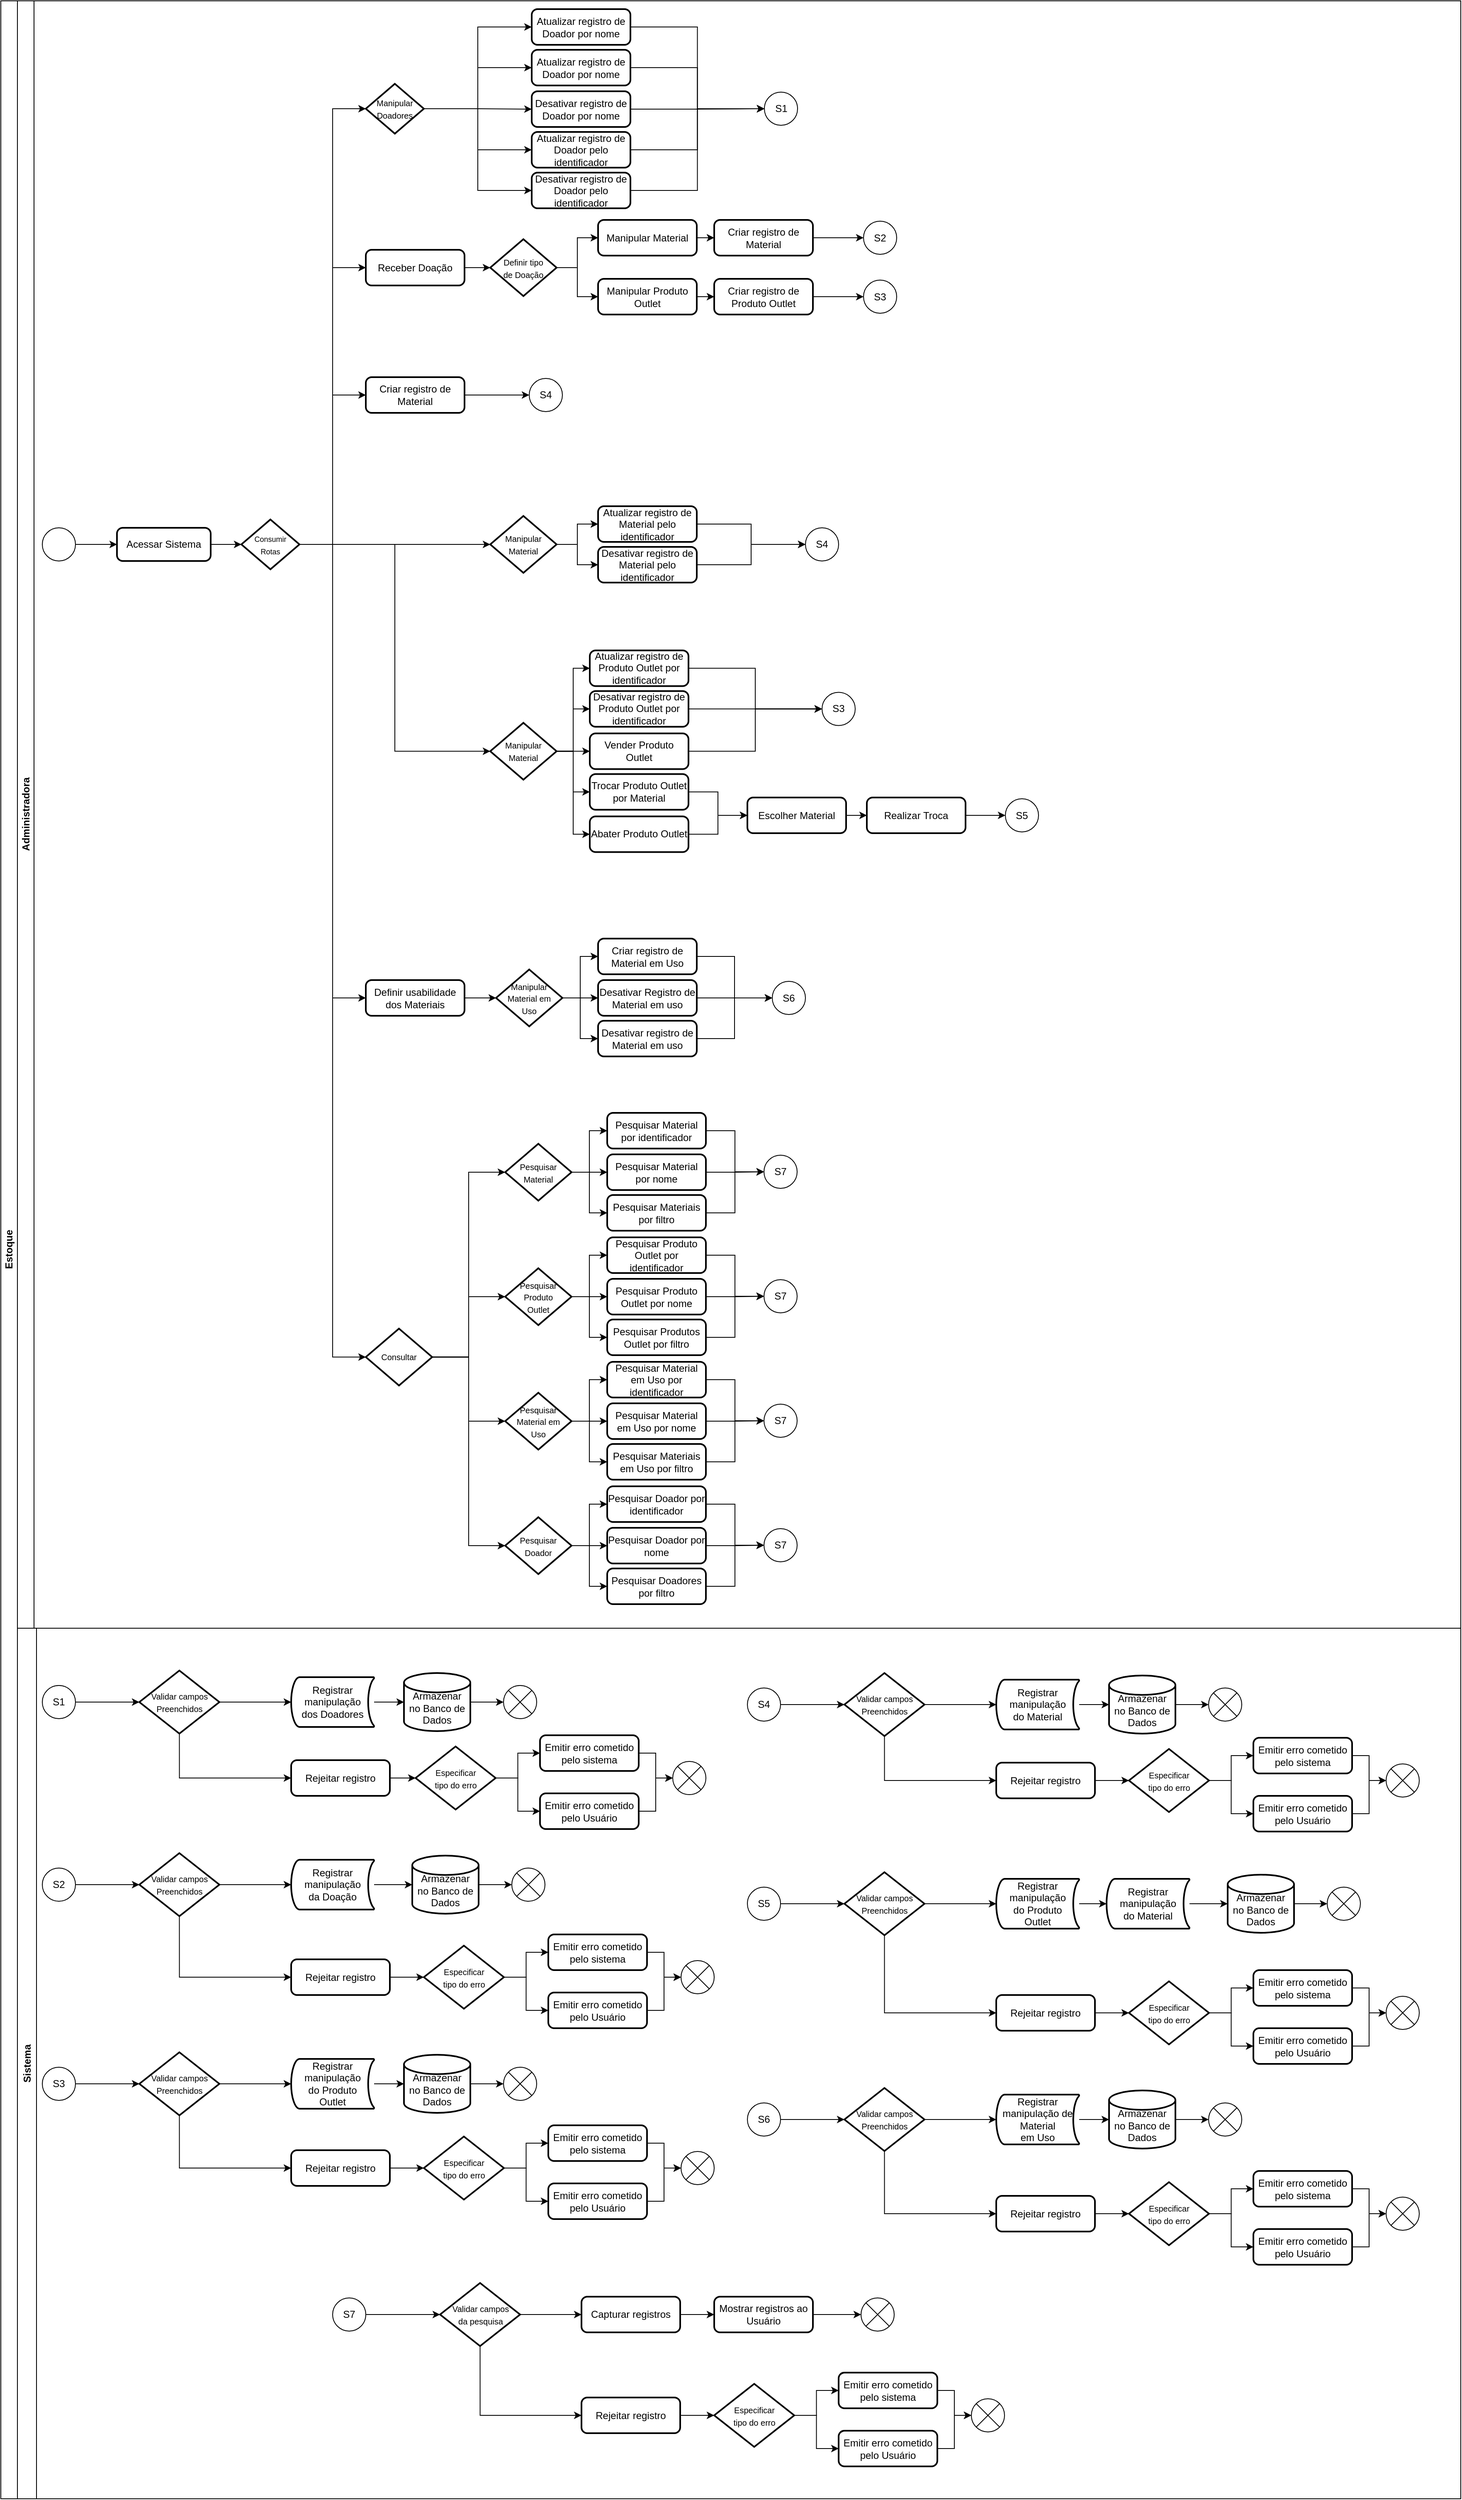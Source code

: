 <mxfile version="24.3.1" type="device">
  <diagram name="Página-1" id="qYTIleNpbE9c3qGc4Jwz">
    <mxGraphModel dx="2711" dy="1028" grid="1" gridSize="10" guides="1" tooltips="1" connect="1" arrows="1" fold="1" page="1" pageScale="1" pageWidth="827" pageHeight="1169" math="0" shadow="0">
      <root>
        <mxCell id="0" />
        <mxCell id="1" parent="0" />
        <mxCell id="EBbAfh6tv7qkJCFMbe4G-1" value="Estoque" style="swimlane;childLayout=stackLayout;resizeParent=1;resizeParentMax=0;horizontal=0;startSize=20;horizontalStack=0;html=1;" parent="1" vertex="1">
          <mxGeometry x="150" y="20" width="1760" height="3010" as="geometry">
            <mxRectangle x="150" y="20" width="40" height="70" as="alternateBounds" />
          </mxGeometry>
        </mxCell>
        <mxCell id="EBbAfh6tv7qkJCFMbe4G-2" value="Administradora" style="swimlane;startSize=20;horizontal=0;html=1;" parent="EBbAfh6tv7qkJCFMbe4G-1" vertex="1">
          <mxGeometry x="20" width="1740" height="1961" as="geometry">
            <mxRectangle x="20" width="1640" height="30" as="alternateBounds" />
          </mxGeometry>
        </mxCell>
        <mxCell id="EBbAfh6tv7qkJCFMbe4G-158" style="edgeStyle=orthogonalEdgeStyle;rounded=0;orthogonalLoop=1;jettySize=auto;html=1;entryX=0;entryY=0.5;entryDx=0;entryDy=0;" parent="EBbAfh6tv7qkJCFMbe4G-2" source="EBbAfh6tv7qkJCFMbe4G-19" target="EBbAfh6tv7qkJCFMbe4G-157" edge="1">
          <mxGeometry relative="1" as="geometry" />
        </mxCell>
        <mxCell id="EBbAfh6tv7qkJCFMbe4G-159" style="edgeStyle=orthogonalEdgeStyle;rounded=0;orthogonalLoop=1;jettySize=auto;html=1;entryX=0;entryY=0.5;entryDx=0;entryDy=0;" parent="EBbAfh6tv7qkJCFMbe4G-2" source="EBbAfh6tv7qkJCFMbe4G-19" target="EBbAfh6tv7qkJCFMbe4G-155" edge="1">
          <mxGeometry relative="1" as="geometry" />
        </mxCell>
        <mxCell id="EBbAfh6tv7qkJCFMbe4G-160" style="edgeStyle=orthogonalEdgeStyle;rounded=0;orthogonalLoop=1;jettySize=auto;html=1;entryX=0;entryY=0.5;entryDx=0;entryDy=0;" parent="EBbAfh6tv7qkJCFMbe4G-2" source="EBbAfh6tv7qkJCFMbe4G-19" target="EBbAfh6tv7qkJCFMbe4G-154" edge="1">
          <mxGeometry relative="1" as="geometry" />
        </mxCell>
        <mxCell id="EBbAfh6tv7qkJCFMbe4G-161" style="edgeStyle=orthogonalEdgeStyle;rounded=0;orthogonalLoop=1;jettySize=auto;html=1;entryX=0;entryY=0.5;entryDx=0;entryDy=0;" parent="EBbAfh6tv7qkJCFMbe4G-2" source="EBbAfh6tv7qkJCFMbe4G-19" target="EBbAfh6tv7qkJCFMbe4G-152" edge="1">
          <mxGeometry relative="1" as="geometry" />
        </mxCell>
        <mxCell id="EBbAfh6tv7qkJCFMbe4G-162" style="edgeStyle=orthogonalEdgeStyle;rounded=0;orthogonalLoop=1;jettySize=auto;html=1;entryX=0;entryY=0.5;entryDx=0;entryDy=0;" parent="EBbAfh6tv7qkJCFMbe4G-2" source="EBbAfh6tv7qkJCFMbe4G-19" target="EBbAfh6tv7qkJCFMbe4G-153" edge="1">
          <mxGeometry relative="1" as="geometry" />
        </mxCell>
        <mxCell id="EBbAfh6tv7qkJCFMbe4G-19" value="&lt;font size=&quot;1&quot;&gt;Manipular Doadores&lt;/font&gt;" style="strokeWidth=2;html=1;shape=mxgraph.flowchart.decision;whiteSpace=wrap;" parent="EBbAfh6tv7qkJCFMbe4G-2" vertex="1">
          <mxGeometry x="420" y="100" width="70" height="60" as="geometry" />
        </mxCell>
        <mxCell id="EBbAfh6tv7qkJCFMbe4G-145" style="edgeStyle=orthogonalEdgeStyle;rounded=0;orthogonalLoop=1;jettySize=auto;html=1;" parent="EBbAfh6tv7qkJCFMbe4G-2" source="EBbAfh6tv7qkJCFMbe4G-144" edge="1">
          <mxGeometry relative="1" as="geometry">
            <mxPoint x="120" y="655" as="targetPoint" />
          </mxGeometry>
        </mxCell>
        <mxCell id="EBbAfh6tv7qkJCFMbe4G-144" value="" style="ellipse;whiteSpace=wrap;html=1;aspect=fixed;" parent="EBbAfh6tv7qkJCFMbe4G-2" vertex="1">
          <mxGeometry x="30" y="635" width="40" height="40" as="geometry" />
        </mxCell>
        <mxCell id="EBbAfh6tv7qkJCFMbe4G-146" value="Acessar Sistema" style="rounded=1;whiteSpace=wrap;html=1;absoluteArcSize=1;arcSize=14;strokeWidth=2;" parent="EBbAfh6tv7qkJCFMbe4G-2" vertex="1">
          <mxGeometry x="120" y="635" width="113" height="40" as="geometry" />
        </mxCell>
        <mxCell id="EBbAfh6tv7qkJCFMbe4G-189" style="edgeStyle=orthogonalEdgeStyle;rounded=0;orthogonalLoop=1;jettySize=auto;html=1;entryX=0;entryY=0.5;entryDx=0;entryDy=0;" parent="EBbAfh6tv7qkJCFMbe4G-2" source="EBbAfh6tv7qkJCFMbe4G-147" target="EBbAfh6tv7qkJCFMbe4G-168" edge="1">
          <mxGeometry relative="1" as="geometry" />
        </mxCell>
        <mxCell id="EBbAfh6tv7qkJCFMbe4G-193" style="edgeStyle=orthogonalEdgeStyle;rounded=0;orthogonalLoop=1;jettySize=auto;html=1;entryX=0;entryY=0.5;entryDx=0;entryDy=0;" parent="EBbAfh6tv7qkJCFMbe4G-2" source="EBbAfh6tv7qkJCFMbe4G-147" target="EBbAfh6tv7qkJCFMbe4G-191" edge="1">
          <mxGeometry relative="1" as="geometry" />
        </mxCell>
        <mxCell id="EBbAfh6tv7qkJCFMbe4G-248" style="edgeStyle=orthogonalEdgeStyle;rounded=0;orthogonalLoop=1;jettySize=auto;html=1;exitX=1;exitY=0.5;exitDx=0;exitDy=0;exitPerimeter=0;entryX=0;entryY=0.5;entryDx=0;entryDy=0;" parent="EBbAfh6tv7qkJCFMbe4G-2" source="EBbAfh6tv7qkJCFMbe4G-147" target="EBbAfh6tv7qkJCFMbe4G-247" edge="1">
          <mxGeometry relative="1" as="geometry" />
        </mxCell>
        <mxCell id="EBbAfh6tv7qkJCFMbe4G-147" value="&lt;span style=&quot;font-size: 9px;&quot;&gt;Consumir &lt;br&gt;Rotas&lt;/span&gt;" style="strokeWidth=2;html=1;shape=mxgraph.flowchart.decision;whiteSpace=wrap;" parent="EBbAfh6tv7qkJCFMbe4G-2" vertex="1">
          <mxGeometry x="270" y="625" width="70" height="60" as="geometry" />
        </mxCell>
        <mxCell id="EBbAfh6tv7qkJCFMbe4G-148" style="edgeStyle=orthogonalEdgeStyle;rounded=0;orthogonalLoop=1;jettySize=auto;html=1;entryX=0;entryY=0.5;entryDx=0;entryDy=0;entryPerimeter=0;" parent="EBbAfh6tv7qkJCFMbe4G-2" source="EBbAfh6tv7qkJCFMbe4G-146" target="EBbAfh6tv7qkJCFMbe4G-147" edge="1">
          <mxGeometry relative="1" as="geometry" />
        </mxCell>
        <mxCell id="EBbAfh6tv7qkJCFMbe4G-149" style="edgeStyle=orthogonalEdgeStyle;rounded=0;orthogonalLoop=1;jettySize=auto;html=1;entryX=0;entryY=0.5;entryDx=0;entryDy=0;entryPerimeter=0;" parent="EBbAfh6tv7qkJCFMbe4G-2" source="EBbAfh6tv7qkJCFMbe4G-147" target="EBbAfh6tv7qkJCFMbe4G-19" edge="1">
          <mxGeometry relative="1" as="geometry" />
        </mxCell>
        <mxCell id="I0vhVhWJqTMzAjdZEAVi-24" style="edgeStyle=orthogonalEdgeStyle;rounded=0;orthogonalLoop=1;jettySize=auto;html=1;entryX=0;entryY=0.5;entryDx=0;entryDy=0;" edge="1" parent="EBbAfh6tv7qkJCFMbe4G-2" source="EBbAfh6tv7qkJCFMbe4G-152" target="I0vhVhWJqTMzAjdZEAVi-21">
          <mxGeometry relative="1" as="geometry" />
        </mxCell>
        <mxCell id="EBbAfh6tv7qkJCFMbe4G-152" value="Atualizar registro de Doador pelo identificador" style="rounded=1;whiteSpace=wrap;html=1;absoluteArcSize=1;arcSize=14;strokeWidth=2;" parent="EBbAfh6tv7qkJCFMbe4G-2" vertex="1">
          <mxGeometry x="620" y="158" width="119" height="43" as="geometry" />
        </mxCell>
        <mxCell id="I0vhVhWJqTMzAjdZEAVi-23" style="edgeStyle=orthogonalEdgeStyle;rounded=0;orthogonalLoop=1;jettySize=auto;html=1;entryX=0;entryY=0.5;entryDx=0;entryDy=0;" edge="1" parent="EBbAfh6tv7qkJCFMbe4G-2" source="EBbAfh6tv7qkJCFMbe4G-153" target="I0vhVhWJqTMzAjdZEAVi-21">
          <mxGeometry relative="1" as="geometry" />
        </mxCell>
        <mxCell id="EBbAfh6tv7qkJCFMbe4G-153" value="Desativar registro de Doador pelo identificador" style="rounded=1;whiteSpace=wrap;html=1;absoluteArcSize=1;arcSize=14;strokeWidth=2;" parent="EBbAfh6tv7qkJCFMbe4G-2" vertex="1">
          <mxGeometry x="620" y="207" width="119" height="43" as="geometry" />
        </mxCell>
        <mxCell id="I0vhVhWJqTMzAjdZEAVi-25" style="edgeStyle=orthogonalEdgeStyle;rounded=0;orthogonalLoop=1;jettySize=auto;html=1;entryX=0;entryY=0.5;entryDx=0;entryDy=0;" edge="1" parent="EBbAfh6tv7qkJCFMbe4G-2" source="EBbAfh6tv7qkJCFMbe4G-154" target="I0vhVhWJqTMzAjdZEAVi-21">
          <mxGeometry relative="1" as="geometry" />
        </mxCell>
        <mxCell id="EBbAfh6tv7qkJCFMbe4G-154" value="Desativar registro de Doador por nome" style="rounded=1;whiteSpace=wrap;html=1;absoluteArcSize=1;arcSize=14;strokeWidth=2;" parent="EBbAfh6tv7qkJCFMbe4G-2" vertex="1">
          <mxGeometry x="620" y="109" width="119" height="43" as="geometry" />
        </mxCell>
        <mxCell id="I0vhVhWJqTMzAjdZEAVi-26" style="edgeStyle=orthogonalEdgeStyle;rounded=0;orthogonalLoop=1;jettySize=auto;html=1;entryX=0;entryY=0.5;entryDx=0;entryDy=0;" edge="1" parent="EBbAfh6tv7qkJCFMbe4G-2" source="EBbAfh6tv7qkJCFMbe4G-155" target="I0vhVhWJqTMzAjdZEAVi-21">
          <mxGeometry relative="1" as="geometry">
            <mxPoint x="880" y="100" as="targetPoint" />
          </mxGeometry>
        </mxCell>
        <mxCell id="EBbAfh6tv7qkJCFMbe4G-155" value="Atualizar registro de Doador por nome" style="rounded=1;whiteSpace=wrap;html=1;absoluteArcSize=1;arcSize=14;strokeWidth=2;" parent="EBbAfh6tv7qkJCFMbe4G-2" vertex="1">
          <mxGeometry x="620" y="59" width="119" height="43" as="geometry" />
        </mxCell>
        <mxCell id="I0vhVhWJqTMzAjdZEAVi-27" style="edgeStyle=orthogonalEdgeStyle;rounded=0;orthogonalLoop=1;jettySize=auto;html=1;entryX=0;entryY=0.5;entryDx=0;entryDy=0;" edge="1" parent="EBbAfh6tv7qkJCFMbe4G-2" source="EBbAfh6tv7qkJCFMbe4G-157" target="I0vhVhWJqTMzAjdZEAVi-21">
          <mxGeometry relative="1" as="geometry" />
        </mxCell>
        <mxCell id="EBbAfh6tv7qkJCFMbe4G-157" value="Atualizar registro de Doador por nome" style="rounded=1;whiteSpace=wrap;html=1;absoluteArcSize=1;arcSize=14;strokeWidth=2;" parent="EBbAfh6tv7qkJCFMbe4G-2" vertex="1">
          <mxGeometry x="620" y="10" width="119" height="43" as="geometry" />
        </mxCell>
        <mxCell id="EBbAfh6tv7qkJCFMbe4G-170" style="edgeStyle=orthogonalEdgeStyle;rounded=0;orthogonalLoop=1;jettySize=auto;html=1;" parent="EBbAfh6tv7qkJCFMbe4G-2" source="EBbAfh6tv7qkJCFMbe4G-168" target="EBbAfh6tv7qkJCFMbe4G-169" edge="1">
          <mxGeometry relative="1" as="geometry" />
        </mxCell>
        <mxCell id="EBbAfh6tv7qkJCFMbe4G-168" value="Receber Doação" style="rounded=1;whiteSpace=wrap;html=1;absoluteArcSize=1;arcSize=14;strokeWidth=2;" parent="EBbAfh6tv7qkJCFMbe4G-2" vertex="1">
          <mxGeometry x="420" y="300" width="119" height="43" as="geometry" />
        </mxCell>
        <mxCell id="EBbAfh6tv7qkJCFMbe4G-173" style="edgeStyle=orthogonalEdgeStyle;rounded=0;orthogonalLoop=1;jettySize=auto;html=1;" parent="EBbAfh6tv7qkJCFMbe4G-2" source="EBbAfh6tv7qkJCFMbe4G-169" target="EBbAfh6tv7qkJCFMbe4G-172" edge="1">
          <mxGeometry relative="1" as="geometry" />
        </mxCell>
        <mxCell id="EBbAfh6tv7qkJCFMbe4G-174" style="edgeStyle=orthogonalEdgeStyle;rounded=0;orthogonalLoop=1;jettySize=auto;html=1;" parent="EBbAfh6tv7qkJCFMbe4G-2" source="EBbAfh6tv7qkJCFMbe4G-169" target="EBbAfh6tv7qkJCFMbe4G-171" edge="1">
          <mxGeometry relative="1" as="geometry" />
        </mxCell>
        <mxCell id="EBbAfh6tv7qkJCFMbe4G-169" value="&lt;font size=&quot;1&quot;&gt;Definir tipo &lt;br&gt;de Doação&lt;/font&gt;" style="strokeWidth=2;html=1;shape=mxgraph.flowchart.decision;whiteSpace=wrap;" parent="EBbAfh6tv7qkJCFMbe4G-2" vertex="1">
          <mxGeometry x="570" y="287.25" width="80" height="68.5" as="geometry" />
        </mxCell>
        <mxCell id="EBbAfh6tv7qkJCFMbe4G-177" style="edgeStyle=orthogonalEdgeStyle;rounded=0;orthogonalLoop=1;jettySize=auto;html=1;" parent="EBbAfh6tv7qkJCFMbe4G-2" source="EBbAfh6tv7qkJCFMbe4G-171" target="EBbAfh6tv7qkJCFMbe4G-175" edge="1">
          <mxGeometry relative="1" as="geometry" />
        </mxCell>
        <mxCell id="EBbAfh6tv7qkJCFMbe4G-171" value="Manipular Material" style="rounded=1;whiteSpace=wrap;html=1;absoluteArcSize=1;arcSize=14;strokeWidth=2;" parent="EBbAfh6tv7qkJCFMbe4G-2" vertex="1">
          <mxGeometry x="700" y="264" width="119" height="43" as="geometry" />
        </mxCell>
        <mxCell id="EBbAfh6tv7qkJCFMbe4G-178" style="edgeStyle=orthogonalEdgeStyle;rounded=0;orthogonalLoop=1;jettySize=auto;html=1;" parent="EBbAfh6tv7qkJCFMbe4G-2" source="EBbAfh6tv7qkJCFMbe4G-172" target="EBbAfh6tv7qkJCFMbe4G-176" edge="1">
          <mxGeometry relative="1" as="geometry" />
        </mxCell>
        <mxCell id="EBbAfh6tv7qkJCFMbe4G-172" value="Manipular Produto Outlet" style="rounded=1;whiteSpace=wrap;html=1;absoluteArcSize=1;arcSize=14;strokeWidth=2;" parent="EBbAfh6tv7qkJCFMbe4G-2" vertex="1">
          <mxGeometry x="700" y="335" width="119" height="43" as="geometry" />
        </mxCell>
        <mxCell id="I0vhVhWJqTMzAjdZEAVi-20" style="edgeStyle=orthogonalEdgeStyle;rounded=0;orthogonalLoop=1;jettySize=auto;html=1;entryX=0;entryY=0.5;entryDx=0;entryDy=0;" edge="1" parent="EBbAfh6tv7qkJCFMbe4G-2" source="EBbAfh6tv7qkJCFMbe4G-175" target="I0vhVhWJqTMzAjdZEAVi-18">
          <mxGeometry relative="1" as="geometry" />
        </mxCell>
        <mxCell id="EBbAfh6tv7qkJCFMbe4G-175" value="Criar registro de Material" style="rounded=1;whiteSpace=wrap;html=1;absoluteArcSize=1;arcSize=14;strokeWidth=2;" parent="EBbAfh6tv7qkJCFMbe4G-2" vertex="1">
          <mxGeometry x="840" y="264" width="119" height="43" as="geometry" />
        </mxCell>
        <mxCell id="I0vhVhWJqTMzAjdZEAVi-19" style="edgeStyle=orthogonalEdgeStyle;rounded=0;orthogonalLoop=1;jettySize=auto;html=1;entryX=0;entryY=0.5;entryDx=0;entryDy=0;" edge="1" parent="EBbAfh6tv7qkJCFMbe4G-2" source="EBbAfh6tv7qkJCFMbe4G-176" target="I0vhVhWJqTMzAjdZEAVi-17">
          <mxGeometry relative="1" as="geometry" />
        </mxCell>
        <mxCell id="EBbAfh6tv7qkJCFMbe4G-176" value="Criar registro de Produto Outlet" style="rounded=1;whiteSpace=wrap;html=1;absoluteArcSize=1;arcSize=14;strokeWidth=2;" parent="EBbAfh6tv7qkJCFMbe4G-2" vertex="1">
          <mxGeometry x="840" y="335" width="119" height="43" as="geometry" />
        </mxCell>
        <mxCell id="I0vhVhWJqTMzAjdZEAVi-16" style="edgeStyle=orthogonalEdgeStyle;rounded=0;orthogonalLoop=1;jettySize=auto;html=1;exitX=1;exitY=0.5;exitDx=0;exitDy=0;entryX=0;entryY=0.5;entryDx=0;entryDy=0;" edge="1" parent="EBbAfh6tv7qkJCFMbe4G-2" source="EBbAfh6tv7qkJCFMbe4G-191" target="I0vhVhWJqTMzAjdZEAVi-15">
          <mxGeometry relative="1" as="geometry" />
        </mxCell>
        <mxCell id="EBbAfh6tv7qkJCFMbe4G-191" value="Criar registro de Material" style="rounded=1;whiteSpace=wrap;html=1;absoluteArcSize=1;arcSize=14;strokeWidth=2;" parent="EBbAfh6tv7qkJCFMbe4G-2" vertex="1">
          <mxGeometry x="420" y="453.5" width="119" height="43" as="geometry" />
        </mxCell>
        <mxCell id="EBbAfh6tv7qkJCFMbe4G-202" style="edgeStyle=orthogonalEdgeStyle;rounded=0;orthogonalLoop=1;jettySize=auto;html=1;" parent="EBbAfh6tv7qkJCFMbe4G-2" source="EBbAfh6tv7qkJCFMbe4G-198" target="EBbAfh6tv7qkJCFMbe4G-200" edge="1">
          <mxGeometry relative="1" as="geometry" />
        </mxCell>
        <mxCell id="EBbAfh6tv7qkJCFMbe4G-203" style="edgeStyle=orthogonalEdgeStyle;rounded=0;orthogonalLoop=1;jettySize=auto;html=1;" parent="EBbAfh6tv7qkJCFMbe4G-2" source="EBbAfh6tv7qkJCFMbe4G-198" target="EBbAfh6tv7qkJCFMbe4G-201" edge="1">
          <mxGeometry relative="1" as="geometry" />
        </mxCell>
        <mxCell id="EBbAfh6tv7qkJCFMbe4G-198" value="&lt;font size=&quot;1&quot;&gt;Manipular Material&lt;/font&gt;" style="strokeWidth=2;html=1;shape=mxgraph.flowchart.decision;whiteSpace=wrap;" parent="EBbAfh6tv7qkJCFMbe4G-2" vertex="1">
          <mxGeometry x="570" y="620.75" width="80" height="68.5" as="geometry" />
        </mxCell>
        <mxCell id="EBbAfh6tv7qkJCFMbe4G-199" style="edgeStyle=orthogonalEdgeStyle;rounded=0;orthogonalLoop=1;jettySize=auto;html=1;entryX=0;entryY=0.5;entryDx=0;entryDy=0;entryPerimeter=0;" parent="EBbAfh6tv7qkJCFMbe4G-2" source="EBbAfh6tv7qkJCFMbe4G-147" target="EBbAfh6tv7qkJCFMbe4G-198" edge="1">
          <mxGeometry relative="1" as="geometry" />
        </mxCell>
        <mxCell id="I0vhVhWJqTMzAjdZEAVi-13" style="edgeStyle=orthogonalEdgeStyle;rounded=0;orthogonalLoop=1;jettySize=auto;html=1;entryX=0;entryY=0.5;entryDx=0;entryDy=0;" edge="1" parent="EBbAfh6tv7qkJCFMbe4G-2" source="EBbAfh6tv7qkJCFMbe4G-200" target="I0vhVhWJqTMzAjdZEAVi-12">
          <mxGeometry relative="1" as="geometry" />
        </mxCell>
        <mxCell id="EBbAfh6tv7qkJCFMbe4G-200" value="Atualizar registro de Material pelo identificador" style="rounded=1;whiteSpace=wrap;html=1;absoluteArcSize=1;arcSize=14;strokeWidth=2;" parent="EBbAfh6tv7qkJCFMbe4G-2" vertex="1">
          <mxGeometry x="700" y="609" width="119" height="43" as="geometry" />
        </mxCell>
        <mxCell id="I0vhVhWJqTMzAjdZEAVi-14" style="edgeStyle=orthogonalEdgeStyle;rounded=0;orthogonalLoop=1;jettySize=auto;html=1;entryX=0;entryY=0.5;entryDx=0;entryDy=0;" edge="1" parent="EBbAfh6tv7qkJCFMbe4G-2" source="EBbAfh6tv7qkJCFMbe4G-201" target="I0vhVhWJqTMzAjdZEAVi-12">
          <mxGeometry relative="1" as="geometry" />
        </mxCell>
        <mxCell id="EBbAfh6tv7qkJCFMbe4G-201" value="Desativar registro de Material pelo identificador" style="rounded=1;whiteSpace=wrap;html=1;absoluteArcSize=1;arcSize=14;strokeWidth=2;" parent="EBbAfh6tv7qkJCFMbe4G-2" vertex="1">
          <mxGeometry x="700" y="658" width="119" height="43" as="geometry" />
        </mxCell>
        <mxCell id="EBbAfh6tv7qkJCFMbe4G-219" style="edgeStyle=orthogonalEdgeStyle;rounded=0;orthogonalLoop=1;jettySize=auto;html=1;entryX=0;entryY=0.5;entryDx=0;entryDy=0;" parent="EBbAfh6tv7qkJCFMbe4G-2" source="EBbAfh6tv7qkJCFMbe4G-211" target="EBbAfh6tv7qkJCFMbe4G-213" edge="1">
          <mxGeometry relative="1" as="geometry" />
        </mxCell>
        <mxCell id="EBbAfh6tv7qkJCFMbe4G-220" style="edgeStyle=orthogonalEdgeStyle;rounded=0;orthogonalLoop=1;jettySize=auto;html=1;" parent="EBbAfh6tv7qkJCFMbe4G-2" source="EBbAfh6tv7qkJCFMbe4G-211" target="EBbAfh6tv7qkJCFMbe4G-217" edge="1">
          <mxGeometry relative="1" as="geometry" />
        </mxCell>
        <mxCell id="EBbAfh6tv7qkJCFMbe4G-221" style="edgeStyle=orthogonalEdgeStyle;rounded=0;orthogonalLoop=1;jettySize=auto;html=1;" parent="EBbAfh6tv7qkJCFMbe4G-2" source="EBbAfh6tv7qkJCFMbe4G-211" target="EBbAfh6tv7qkJCFMbe4G-214" edge="1">
          <mxGeometry relative="1" as="geometry" />
        </mxCell>
        <mxCell id="EBbAfh6tv7qkJCFMbe4G-222" style="edgeStyle=orthogonalEdgeStyle;rounded=0;orthogonalLoop=1;jettySize=auto;html=1;" parent="EBbAfh6tv7qkJCFMbe4G-2" source="EBbAfh6tv7qkJCFMbe4G-211" target="EBbAfh6tv7qkJCFMbe4G-218" edge="1">
          <mxGeometry relative="1" as="geometry" />
        </mxCell>
        <mxCell id="EBbAfh6tv7qkJCFMbe4G-223" style="edgeStyle=orthogonalEdgeStyle;rounded=0;orthogonalLoop=1;jettySize=auto;html=1;entryX=0;entryY=0.5;entryDx=0;entryDy=0;" parent="EBbAfh6tv7qkJCFMbe4G-2" source="EBbAfh6tv7qkJCFMbe4G-211" target="EBbAfh6tv7qkJCFMbe4G-216" edge="1">
          <mxGeometry relative="1" as="geometry" />
        </mxCell>
        <mxCell id="EBbAfh6tv7qkJCFMbe4G-211" value="&lt;font size=&quot;1&quot;&gt;Manipular Material&lt;/font&gt;" style="strokeWidth=2;html=1;shape=mxgraph.flowchart.decision;whiteSpace=wrap;" parent="EBbAfh6tv7qkJCFMbe4G-2" vertex="1">
          <mxGeometry x="570" y="870" width="80" height="68.5" as="geometry" />
        </mxCell>
        <mxCell id="EBbAfh6tv7qkJCFMbe4G-212" style="edgeStyle=orthogonalEdgeStyle;rounded=0;orthogonalLoop=1;jettySize=auto;html=1;entryX=0;entryY=0.5;entryDx=0;entryDy=0;entryPerimeter=0;" parent="EBbAfh6tv7qkJCFMbe4G-2" source="EBbAfh6tv7qkJCFMbe4G-147" target="EBbAfh6tv7qkJCFMbe4G-211" edge="1">
          <mxGeometry relative="1" as="geometry" />
        </mxCell>
        <mxCell id="I0vhVhWJqTMzAjdZEAVi-10" style="edgeStyle=orthogonalEdgeStyle;rounded=0;orthogonalLoop=1;jettySize=auto;html=1;entryX=0;entryY=0.5;entryDx=0;entryDy=0;" edge="1" parent="EBbAfh6tv7qkJCFMbe4G-2" source="EBbAfh6tv7qkJCFMbe4G-213" target="I0vhVhWJqTMzAjdZEAVi-7">
          <mxGeometry relative="1" as="geometry" />
        </mxCell>
        <mxCell id="EBbAfh6tv7qkJCFMbe4G-213" value="Atualizar registro de Produto Outlet por identificador" style="rounded=1;whiteSpace=wrap;html=1;absoluteArcSize=1;arcSize=14;strokeWidth=2;" parent="EBbAfh6tv7qkJCFMbe4G-2" vertex="1">
          <mxGeometry x="690" y="782.75" width="119" height="43" as="geometry" />
        </mxCell>
        <mxCell id="I0vhVhWJqTMzAjdZEAVi-9" style="edgeStyle=orthogonalEdgeStyle;rounded=0;orthogonalLoop=1;jettySize=auto;html=1;entryX=0;entryY=0.5;entryDx=0;entryDy=0;" edge="1" parent="EBbAfh6tv7qkJCFMbe4G-2" source="EBbAfh6tv7qkJCFMbe4G-214" target="I0vhVhWJqTMzAjdZEAVi-7">
          <mxGeometry relative="1" as="geometry" />
        </mxCell>
        <mxCell id="EBbAfh6tv7qkJCFMbe4G-214" value="Desativar registro de Produto Outlet por identificador" style="rounded=1;whiteSpace=wrap;html=1;absoluteArcSize=1;arcSize=14;strokeWidth=2;" parent="EBbAfh6tv7qkJCFMbe4G-2" vertex="1">
          <mxGeometry x="690" y="831.75" width="119" height="43" as="geometry" />
        </mxCell>
        <mxCell id="I0vhVhWJqTMzAjdZEAVi-8" style="edgeStyle=orthogonalEdgeStyle;rounded=0;orthogonalLoop=1;jettySize=auto;html=1;entryX=0;entryY=0.5;entryDx=0;entryDy=0;" edge="1" parent="EBbAfh6tv7qkJCFMbe4G-2" source="EBbAfh6tv7qkJCFMbe4G-217" target="I0vhVhWJqTMzAjdZEAVi-7">
          <mxGeometry relative="1" as="geometry" />
        </mxCell>
        <mxCell id="EBbAfh6tv7qkJCFMbe4G-217" value="Vender Produto Outlet" style="rounded=1;whiteSpace=wrap;html=1;absoluteArcSize=1;arcSize=14;strokeWidth=2;" parent="EBbAfh6tv7qkJCFMbe4G-2" vertex="1">
          <mxGeometry x="690" y="882.75" width="119" height="43" as="geometry" />
        </mxCell>
        <mxCell id="EBbAfh6tv7qkJCFMbe4G-242" style="edgeStyle=orthogonalEdgeStyle;rounded=0;orthogonalLoop=1;jettySize=auto;html=1;" parent="EBbAfh6tv7qkJCFMbe4G-2" source="EBbAfh6tv7qkJCFMbe4G-218" target="EBbAfh6tv7qkJCFMbe4G-232" edge="1">
          <mxGeometry relative="1" as="geometry" />
        </mxCell>
        <mxCell id="EBbAfh6tv7qkJCFMbe4G-218" value="Trocar Produto Outlet por Material" style="rounded=1;whiteSpace=wrap;html=1;absoluteArcSize=1;arcSize=14;strokeWidth=2;" parent="EBbAfh6tv7qkJCFMbe4G-2" vertex="1">
          <mxGeometry x="690" y="931.75" width="119" height="43" as="geometry" />
        </mxCell>
        <mxCell id="EBbAfh6tv7qkJCFMbe4G-241" style="edgeStyle=orthogonalEdgeStyle;rounded=0;orthogonalLoop=1;jettySize=auto;html=1;" parent="EBbAfh6tv7qkJCFMbe4G-2" source="EBbAfh6tv7qkJCFMbe4G-216" target="EBbAfh6tv7qkJCFMbe4G-232" edge="1">
          <mxGeometry relative="1" as="geometry" />
        </mxCell>
        <mxCell id="EBbAfh6tv7qkJCFMbe4G-216" value="Abater Produto Outlet" style="rounded=1;whiteSpace=wrap;html=1;absoluteArcSize=1;arcSize=14;strokeWidth=2;" parent="EBbAfh6tv7qkJCFMbe4G-2" vertex="1">
          <mxGeometry x="690" y="982.75" width="119" height="43" as="geometry" />
        </mxCell>
        <mxCell id="EBbAfh6tv7qkJCFMbe4G-243" style="edgeStyle=orthogonalEdgeStyle;rounded=0;orthogonalLoop=1;jettySize=auto;html=1;exitX=1;exitY=0.5;exitDx=0;exitDy=0;" parent="EBbAfh6tv7qkJCFMbe4G-2" source="EBbAfh6tv7qkJCFMbe4G-232" target="EBbAfh6tv7qkJCFMbe4G-233" edge="1">
          <mxGeometry relative="1" as="geometry" />
        </mxCell>
        <mxCell id="EBbAfh6tv7qkJCFMbe4G-232" value="Escolher Material" style="rounded=1;whiteSpace=wrap;html=1;absoluteArcSize=1;arcSize=14;strokeWidth=2;" parent="EBbAfh6tv7qkJCFMbe4G-2" vertex="1">
          <mxGeometry x="880" y="960" width="119" height="43" as="geometry" />
        </mxCell>
        <mxCell id="I0vhVhWJqTMzAjdZEAVi-11" style="edgeStyle=orthogonalEdgeStyle;rounded=0;orthogonalLoop=1;jettySize=auto;html=1;" edge="1" parent="EBbAfh6tv7qkJCFMbe4G-2" source="EBbAfh6tv7qkJCFMbe4G-233" target="I0vhVhWJqTMzAjdZEAVi-6">
          <mxGeometry relative="1" as="geometry" />
        </mxCell>
        <mxCell id="EBbAfh6tv7qkJCFMbe4G-233" value="Realizar Troca" style="rounded=1;whiteSpace=wrap;html=1;absoluteArcSize=1;arcSize=14;strokeWidth=2;" parent="EBbAfh6tv7qkJCFMbe4G-2" vertex="1">
          <mxGeometry x="1024" y="960" width="119" height="43" as="geometry" />
        </mxCell>
        <mxCell id="EBbAfh6tv7qkJCFMbe4G-255" style="edgeStyle=orthogonalEdgeStyle;rounded=0;orthogonalLoop=1;jettySize=auto;html=1;" parent="EBbAfh6tv7qkJCFMbe4G-2" source="EBbAfh6tv7qkJCFMbe4G-247" target="EBbAfh6tv7qkJCFMbe4G-249" edge="1">
          <mxGeometry relative="1" as="geometry" />
        </mxCell>
        <mxCell id="EBbAfh6tv7qkJCFMbe4G-247" value="Definir usabilidade dos Materiais" style="rounded=1;whiteSpace=wrap;html=1;absoluteArcSize=1;arcSize=14;strokeWidth=2;" parent="EBbAfh6tv7qkJCFMbe4G-2" vertex="1">
          <mxGeometry x="420" y="1180" width="119" height="43" as="geometry" />
        </mxCell>
        <mxCell id="EBbAfh6tv7qkJCFMbe4G-256" style="edgeStyle=orthogonalEdgeStyle;rounded=0;orthogonalLoop=1;jettySize=auto;html=1;" parent="EBbAfh6tv7qkJCFMbe4G-2" source="EBbAfh6tv7qkJCFMbe4G-249" target="EBbAfh6tv7qkJCFMbe4G-254" edge="1">
          <mxGeometry relative="1" as="geometry" />
        </mxCell>
        <mxCell id="EBbAfh6tv7qkJCFMbe4G-257" style="edgeStyle=orthogonalEdgeStyle;rounded=0;orthogonalLoop=1;jettySize=auto;html=1;" parent="EBbAfh6tv7qkJCFMbe4G-2" source="EBbAfh6tv7qkJCFMbe4G-249" target="EBbAfh6tv7qkJCFMbe4G-252" edge="1">
          <mxGeometry relative="1" as="geometry" />
        </mxCell>
        <mxCell id="EBbAfh6tv7qkJCFMbe4G-258" style="edgeStyle=orthogonalEdgeStyle;rounded=0;orthogonalLoop=1;jettySize=auto;html=1;" parent="EBbAfh6tv7qkJCFMbe4G-2" source="EBbAfh6tv7qkJCFMbe4G-249" target="EBbAfh6tv7qkJCFMbe4G-253" edge="1">
          <mxGeometry relative="1" as="geometry" />
        </mxCell>
        <mxCell id="EBbAfh6tv7qkJCFMbe4G-249" value="&lt;font size=&quot;1&quot;&gt;Manipular Material em &lt;br&gt;Uso&lt;/font&gt;" style="strokeWidth=2;html=1;shape=mxgraph.flowchart.decision;whiteSpace=wrap;" parent="EBbAfh6tv7qkJCFMbe4G-2" vertex="1">
          <mxGeometry x="577" y="1167.25" width="80" height="68.5" as="geometry" />
        </mxCell>
        <mxCell id="I0vhVhWJqTMzAjdZEAVi-4" style="edgeStyle=orthogonalEdgeStyle;rounded=0;orthogonalLoop=1;jettySize=auto;html=1;exitX=1;exitY=0.5;exitDx=0;exitDy=0;entryX=0;entryY=0.5;entryDx=0;entryDy=0;" edge="1" parent="EBbAfh6tv7qkJCFMbe4G-2" source="EBbAfh6tv7qkJCFMbe4G-252" target="I0vhVhWJqTMzAjdZEAVi-2">
          <mxGeometry relative="1" as="geometry" />
        </mxCell>
        <mxCell id="EBbAfh6tv7qkJCFMbe4G-252" value="Desativar Registro de Material em uso" style="rounded=1;whiteSpace=wrap;html=1;absoluteArcSize=1;arcSize=14;strokeWidth=2;" parent="EBbAfh6tv7qkJCFMbe4G-2" vertex="1">
          <mxGeometry x="700" y="1180" width="119" height="43" as="geometry" />
        </mxCell>
        <mxCell id="I0vhVhWJqTMzAjdZEAVi-5" style="edgeStyle=orthogonalEdgeStyle;rounded=0;orthogonalLoop=1;jettySize=auto;html=1;entryX=0;entryY=0.5;entryDx=0;entryDy=0;" edge="1" parent="EBbAfh6tv7qkJCFMbe4G-2" source="EBbAfh6tv7qkJCFMbe4G-253" target="I0vhVhWJqTMzAjdZEAVi-2">
          <mxGeometry relative="1" as="geometry" />
        </mxCell>
        <mxCell id="EBbAfh6tv7qkJCFMbe4G-253" value="Desativar registro de Material em uso" style="rounded=1;whiteSpace=wrap;html=1;absoluteArcSize=1;arcSize=14;strokeWidth=2;" parent="EBbAfh6tv7qkJCFMbe4G-2" vertex="1">
          <mxGeometry x="700" y="1229" width="119" height="43" as="geometry" />
        </mxCell>
        <mxCell id="I0vhVhWJqTMzAjdZEAVi-3" style="edgeStyle=orthogonalEdgeStyle;rounded=0;orthogonalLoop=1;jettySize=auto;html=1;entryX=0;entryY=0.5;entryDx=0;entryDy=0;" edge="1" parent="EBbAfh6tv7qkJCFMbe4G-2" source="EBbAfh6tv7qkJCFMbe4G-254" target="I0vhVhWJqTMzAjdZEAVi-2">
          <mxGeometry relative="1" as="geometry" />
        </mxCell>
        <mxCell id="EBbAfh6tv7qkJCFMbe4G-254" value="Criar registro de Material em Uso" style="rounded=1;whiteSpace=wrap;html=1;absoluteArcSize=1;arcSize=14;strokeWidth=2;" parent="EBbAfh6tv7qkJCFMbe4G-2" vertex="1">
          <mxGeometry x="700" y="1130" width="119" height="43" as="geometry" />
        </mxCell>
        <mxCell id="EBbAfh6tv7qkJCFMbe4G-317" value="" style="group" parent="EBbAfh6tv7qkJCFMbe4G-2" vertex="1" connectable="0">
          <mxGeometry x="588" y="1640" width="242" height="142" as="geometry" />
        </mxCell>
        <mxCell id="EBbAfh6tv7qkJCFMbe4G-302" style="edgeStyle=orthogonalEdgeStyle;rounded=0;orthogonalLoop=1;jettySize=auto;html=1;" parent="EBbAfh6tv7qkJCFMbe4G-317" source="EBbAfh6tv7qkJCFMbe4G-305" target="EBbAfh6tv7qkJCFMbe4G-308" edge="1">
          <mxGeometry relative="1" as="geometry" />
        </mxCell>
        <mxCell id="EBbAfh6tv7qkJCFMbe4G-303" style="edgeStyle=orthogonalEdgeStyle;rounded=0;orthogonalLoop=1;jettySize=auto;html=1;" parent="EBbAfh6tv7qkJCFMbe4G-317" source="EBbAfh6tv7qkJCFMbe4G-305" target="EBbAfh6tv7qkJCFMbe4G-306" edge="1">
          <mxGeometry relative="1" as="geometry" />
        </mxCell>
        <mxCell id="EBbAfh6tv7qkJCFMbe4G-304" style="edgeStyle=orthogonalEdgeStyle;rounded=0;orthogonalLoop=1;jettySize=auto;html=1;" parent="EBbAfh6tv7qkJCFMbe4G-317" source="EBbAfh6tv7qkJCFMbe4G-305" target="EBbAfh6tv7qkJCFMbe4G-307" edge="1">
          <mxGeometry relative="1" as="geometry" />
        </mxCell>
        <mxCell id="EBbAfh6tv7qkJCFMbe4G-305" value="&lt;span style=&quot;font-size: x-small;&quot;&gt;Pesquisar Material em&lt;br&gt;Uso&lt;/span&gt;" style="strokeWidth=2;html=1;shape=mxgraph.flowchart.decision;whiteSpace=wrap;" parent="EBbAfh6tv7qkJCFMbe4G-317" vertex="1">
          <mxGeometry y="37.25" width="80" height="68.5" as="geometry" />
        </mxCell>
        <mxCell id="EBbAfh6tv7qkJCFMbe4G-306" value="Pesquisar Material em Uso por nome" style="rounded=1;whiteSpace=wrap;html=1;absoluteArcSize=1;arcSize=14;strokeWidth=2;" parent="EBbAfh6tv7qkJCFMbe4G-317" vertex="1">
          <mxGeometry x="123" y="50" width="119" height="43" as="geometry" />
        </mxCell>
        <mxCell id="EBbAfh6tv7qkJCFMbe4G-307" value="Pesquisar Materiais em Uso por filtro" style="rounded=1;whiteSpace=wrap;html=1;absoluteArcSize=1;arcSize=14;strokeWidth=2;" parent="EBbAfh6tv7qkJCFMbe4G-317" vertex="1">
          <mxGeometry x="123" y="99" width="119" height="43" as="geometry" />
        </mxCell>
        <mxCell id="EBbAfh6tv7qkJCFMbe4G-308" value="Pesquisar Material em Uso por identificador" style="rounded=1;whiteSpace=wrap;html=1;absoluteArcSize=1;arcSize=14;strokeWidth=2;" parent="EBbAfh6tv7qkJCFMbe4G-317" vertex="1">
          <mxGeometry x="123" width="119" height="43" as="geometry" />
        </mxCell>
        <mxCell id="EBbAfh6tv7qkJCFMbe4G-318" value="" style="group" parent="EBbAfh6tv7qkJCFMbe4G-2" vertex="1" connectable="0">
          <mxGeometry x="588" y="1490" width="242" height="142" as="geometry" />
        </mxCell>
        <mxCell id="EBbAfh6tv7qkJCFMbe4G-295" style="edgeStyle=orthogonalEdgeStyle;rounded=0;orthogonalLoop=1;jettySize=auto;html=1;" parent="EBbAfh6tv7qkJCFMbe4G-318" source="EBbAfh6tv7qkJCFMbe4G-298" target="EBbAfh6tv7qkJCFMbe4G-301" edge="1">
          <mxGeometry relative="1" as="geometry" />
        </mxCell>
        <mxCell id="EBbAfh6tv7qkJCFMbe4G-296" style="edgeStyle=orthogonalEdgeStyle;rounded=0;orthogonalLoop=1;jettySize=auto;html=1;" parent="EBbAfh6tv7qkJCFMbe4G-318" source="EBbAfh6tv7qkJCFMbe4G-298" target="EBbAfh6tv7qkJCFMbe4G-299" edge="1">
          <mxGeometry relative="1" as="geometry" />
        </mxCell>
        <mxCell id="EBbAfh6tv7qkJCFMbe4G-297" style="edgeStyle=orthogonalEdgeStyle;rounded=0;orthogonalLoop=1;jettySize=auto;html=1;" parent="EBbAfh6tv7qkJCFMbe4G-318" source="EBbAfh6tv7qkJCFMbe4G-298" target="EBbAfh6tv7qkJCFMbe4G-300" edge="1">
          <mxGeometry relative="1" as="geometry" />
        </mxCell>
        <mxCell id="EBbAfh6tv7qkJCFMbe4G-298" value="&lt;span style=&quot;font-size: x-small;&quot;&gt;Pesquisar Produto &lt;br&gt;Outlet&lt;/span&gt;" style="strokeWidth=2;html=1;shape=mxgraph.flowchart.decision;whiteSpace=wrap;" parent="EBbAfh6tv7qkJCFMbe4G-318" vertex="1">
          <mxGeometry y="37.25" width="80" height="68.5" as="geometry" />
        </mxCell>
        <mxCell id="EBbAfh6tv7qkJCFMbe4G-299" value="Pesquisar Produto Outlet por nome" style="rounded=1;whiteSpace=wrap;html=1;absoluteArcSize=1;arcSize=14;strokeWidth=2;" parent="EBbAfh6tv7qkJCFMbe4G-318" vertex="1">
          <mxGeometry x="123" y="50" width="119" height="43" as="geometry" />
        </mxCell>
        <mxCell id="EBbAfh6tv7qkJCFMbe4G-300" value="Pesquisar Produtos Outlet por filtro" style="rounded=1;whiteSpace=wrap;html=1;absoluteArcSize=1;arcSize=14;strokeWidth=2;" parent="EBbAfh6tv7qkJCFMbe4G-318" vertex="1">
          <mxGeometry x="123" y="99" width="119" height="43" as="geometry" />
        </mxCell>
        <mxCell id="EBbAfh6tv7qkJCFMbe4G-301" value="Pesquisar Produto Outlet por identificador" style="rounded=1;whiteSpace=wrap;html=1;absoluteArcSize=1;arcSize=14;strokeWidth=2;" parent="EBbAfh6tv7qkJCFMbe4G-318" vertex="1">
          <mxGeometry x="123" width="119" height="43" as="geometry" />
        </mxCell>
        <mxCell id="EBbAfh6tv7qkJCFMbe4G-319" value="" style="group" parent="EBbAfh6tv7qkJCFMbe4G-2" vertex="1" connectable="0">
          <mxGeometry x="588" y="1340" width="242" height="142" as="geometry" />
        </mxCell>
        <mxCell id="EBbAfh6tv7qkJCFMbe4G-267" style="edgeStyle=orthogonalEdgeStyle;rounded=0;orthogonalLoop=1;jettySize=auto;html=1;" parent="EBbAfh6tv7qkJCFMbe4G-319" source="EBbAfh6tv7qkJCFMbe4G-270" target="EBbAfh6tv7qkJCFMbe4G-273" edge="1">
          <mxGeometry relative="1" as="geometry" />
        </mxCell>
        <mxCell id="EBbAfh6tv7qkJCFMbe4G-268" style="edgeStyle=orthogonalEdgeStyle;rounded=0;orthogonalLoop=1;jettySize=auto;html=1;" parent="EBbAfh6tv7qkJCFMbe4G-319" source="EBbAfh6tv7qkJCFMbe4G-270" target="EBbAfh6tv7qkJCFMbe4G-271" edge="1">
          <mxGeometry relative="1" as="geometry" />
        </mxCell>
        <mxCell id="EBbAfh6tv7qkJCFMbe4G-269" style="edgeStyle=orthogonalEdgeStyle;rounded=0;orthogonalLoop=1;jettySize=auto;html=1;" parent="EBbAfh6tv7qkJCFMbe4G-319" source="EBbAfh6tv7qkJCFMbe4G-270" target="EBbAfh6tv7qkJCFMbe4G-272" edge="1">
          <mxGeometry relative="1" as="geometry" />
        </mxCell>
        <mxCell id="EBbAfh6tv7qkJCFMbe4G-270" value="&lt;font size=&quot;1&quot;&gt;Pesquisar Material&lt;/font&gt;" style="strokeWidth=2;html=1;shape=mxgraph.flowchart.decision;whiteSpace=wrap;" parent="EBbAfh6tv7qkJCFMbe4G-319" vertex="1">
          <mxGeometry y="37.25" width="80" height="68.5" as="geometry" />
        </mxCell>
        <mxCell id="EBbAfh6tv7qkJCFMbe4G-271" value="Pesquisar Material por nome" style="rounded=1;whiteSpace=wrap;html=1;absoluteArcSize=1;arcSize=14;strokeWidth=2;" parent="EBbAfh6tv7qkJCFMbe4G-319" vertex="1">
          <mxGeometry x="123" y="50" width="119" height="43" as="geometry" />
        </mxCell>
        <mxCell id="EBbAfh6tv7qkJCFMbe4G-272" value="Pesquisar Materiais por filtro" style="rounded=1;whiteSpace=wrap;html=1;absoluteArcSize=1;arcSize=14;strokeWidth=2;" parent="EBbAfh6tv7qkJCFMbe4G-319" vertex="1">
          <mxGeometry x="123" y="99" width="119" height="43" as="geometry" />
        </mxCell>
        <mxCell id="EBbAfh6tv7qkJCFMbe4G-273" value="Pesquisar Material por identificador" style="rounded=1;whiteSpace=wrap;html=1;absoluteArcSize=1;arcSize=14;strokeWidth=2;" parent="EBbAfh6tv7qkJCFMbe4G-319" vertex="1">
          <mxGeometry x="123" width="119" height="43" as="geometry" />
        </mxCell>
        <mxCell id="EBbAfh6tv7qkJCFMbe4G-320" value="&lt;font size=&quot;1&quot;&gt;Consultar&lt;/font&gt;" style="strokeWidth=2;html=1;shape=mxgraph.flowchart.decision;whiteSpace=wrap;" parent="EBbAfh6tv7qkJCFMbe4G-2" vertex="1">
          <mxGeometry x="420" y="1600" width="80" height="68.5" as="geometry" />
        </mxCell>
        <mxCell id="EBbAfh6tv7qkJCFMbe4G-321" style="edgeStyle=orthogonalEdgeStyle;rounded=0;orthogonalLoop=1;jettySize=auto;html=1;entryX=0;entryY=0.5;entryDx=0;entryDy=0;entryPerimeter=0;" parent="EBbAfh6tv7qkJCFMbe4G-2" source="EBbAfh6tv7qkJCFMbe4G-320" target="EBbAfh6tv7qkJCFMbe4G-270" edge="1">
          <mxGeometry relative="1" as="geometry" />
        </mxCell>
        <mxCell id="EBbAfh6tv7qkJCFMbe4G-322" style="edgeStyle=orthogonalEdgeStyle;rounded=0;orthogonalLoop=1;jettySize=auto;html=1;entryX=0;entryY=0.5;entryDx=0;entryDy=0;entryPerimeter=0;" parent="EBbAfh6tv7qkJCFMbe4G-2" source="EBbAfh6tv7qkJCFMbe4G-320" target="EBbAfh6tv7qkJCFMbe4G-298" edge="1">
          <mxGeometry relative="1" as="geometry" />
        </mxCell>
        <mxCell id="EBbAfh6tv7qkJCFMbe4G-323" style="edgeStyle=orthogonalEdgeStyle;rounded=0;orthogonalLoop=1;jettySize=auto;html=1;entryX=0;entryY=0.5;entryDx=0;entryDy=0;entryPerimeter=0;" parent="EBbAfh6tv7qkJCFMbe4G-2" source="EBbAfh6tv7qkJCFMbe4G-320" target="EBbAfh6tv7qkJCFMbe4G-305" edge="1">
          <mxGeometry relative="1" as="geometry" />
        </mxCell>
        <mxCell id="EBbAfh6tv7qkJCFMbe4G-324" style="edgeStyle=orthogonalEdgeStyle;rounded=0;orthogonalLoop=1;jettySize=auto;html=1;entryX=0;entryY=0.5;entryDx=0;entryDy=0;entryPerimeter=0;" parent="EBbAfh6tv7qkJCFMbe4G-2" source="EBbAfh6tv7qkJCFMbe4G-320" target="EBbAfh6tv7qkJCFMbe4G-312" edge="1">
          <mxGeometry relative="1" as="geometry" />
        </mxCell>
        <mxCell id="EBbAfh6tv7qkJCFMbe4G-325" style="edgeStyle=orthogonalEdgeStyle;rounded=0;orthogonalLoop=1;jettySize=auto;html=1;entryX=0;entryY=0.5;entryDx=0;entryDy=0;entryPerimeter=0;" parent="EBbAfh6tv7qkJCFMbe4G-2" source="EBbAfh6tv7qkJCFMbe4G-147" target="EBbAfh6tv7qkJCFMbe4G-320" edge="1">
          <mxGeometry relative="1" as="geometry" />
        </mxCell>
        <mxCell id="I0vhVhWJqTMzAjdZEAVi-2" value="S6" style="ellipse;whiteSpace=wrap;html=1;aspect=fixed;" vertex="1" parent="EBbAfh6tv7qkJCFMbe4G-2">
          <mxGeometry x="910" y="1181.5" width="40" height="40" as="geometry" />
        </mxCell>
        <mxCell id="I0vhVhWJqTMzAjdZEAVi-6" value="S5" style="ellipse;whiteSpace=wrap;html=1;aspect=fixed;" vertex="1" parent="EBbAfh6tv7qkJCFMbe4G-2">
          <mxGeometry x="1191" y="961.5" width="40" height="40" as="geometry" />
        </mxCell>
        <mxCell id="I0vhVhWJqTMzAjdZEAVi-7" value="S3" style="ellipse;whiteSpace=wrap;html=1;aspect=fixed;" vertex="1" parent="EBbAfh6tv7qkJCFMbe4G-2">
          <mxGeometry x="970" y="833.25" width="40" height="40" as="geometry" />
        </mxCell>
        <mxCell id="I0vhVhWJqTMzAjdZEAVi-12" value="S4" style="ellipse;whiteSpace=wrap;html=1;aspect=fixed;" vertex="1" parent="EBbAfh6tv7qkJCFMbe4G-2">
          <mxGeometry x="950" y="635" width="40" height="40" as="geometry" />
        </mxCell>
        <mxCell id="I0vhVhWJqTMzAjdZEAVi-15" value="S4" style="ellipse;whiteSpace=wrap;html=1;aspect=fixed;" vertex="1" parent="EBbAfh6tv7qkJCFMbe4G-2">
          <mxGeometry x="617" y="455" width="40" height="40" as="geometry" />
        </mxCell>
        <mxCell id="I0vhVhWJqTMzAjdZEAVi-17" value="S3" style="ellipse;whiteSpace=wrap;html=1;aspect=fixed;" vertex="1" parent="EBbAfh6tv7qkJCFMbe4G-2">
          <mxGeometry x="1020" y="336.5" width="40" height="40" as="geometry" />
        </mxCell>
        <mxCell id="I0vhVhWJqTMzAjdZEAVi-18" value="S2" style="ellipse;whiteSpace=wrap;html=1;aspect=fixed;" vertex="1" parent="EBbAfh6tv7qkJCFMbe4G-2">
          <mxGeometry x="1020" y="265.5" width="40" height="40" as="geometry" />
        </mxCell>
        <mxCell id="I0vhVhWJqTMzAjdZEAVi-21" value="S1" style="ellipse;whiteSpace=wrap;html=1;aspect=fixed;" vertex="1" parent="EBbAfh6tv7qkJCFMbe4G-2">
          <mxGeometry x="900.5" y="110" width="40" height="40" as="geometry" />
        </mxCell>
        <mxCell id="I0vhVhWJqTMzAjdZEAVi-28" value="S7" style="ellipse;whiteSpace=wrap;html=1;aspect=fixed;" vertex="1" parent="EBbAfh6tv7qkJCFMbe4G-2">
          <mxGeometry x="900" y="1391" width="40" height="40" as="geometry" />
        </mxCell>
        <mxCell id="I0vhVhWJqTMzAjdZEAVi-29" value="S7" style="ellipse;whiteSpace=wrap;html=1;aspect=fixed;" vertex="1" parent="EBbAfh6tv7qkJCFMbe4G-2">
          <mxGeometry x="900" y="1541" width="40" height="40" as="geometry" />
        </mxCell>
        <mxCell id="I0vhVhWJqTMzAjdZEAVi-30" value="S7" style="ellipse;whiteSpace=wrap;html=1;aspect=fixed;" vertex="1" parent="EBbAfh6tv7qkJCFMbe4G-2">
          <mxGeometry x="900" y="1691" width="40" height="40" as="geometry" />
        </mxCell>
        <mxCell id="I0vhVhWJqTMzAjdZEAVi-31" value="S7" style="ellipse;whiteSpace=wrap;html=1;aspect=fixed;" vertex="1" parent="EBbAfh6tv7qkJCFMbe4G-2">
          <mxGeometry x="900" y="1841" width="40" height="40" as="geometry" />
        </mxCell>
        <mxCell id="I0vhVhWJqTMzAjdZEAVi-35" style="edgeStyle=orthogonalEdgeStyle;rounded=0;orthogonalLoop=1;jettySize=auto;html=1;entryX=0;entryY=0.5;entryDx=0;entryDy=0;" edge="1" parent="EBbAfh6tv7qkJCFMbe4G-2" source="EBbAfh6tv7qkJCFMbe4G-314" target="I0vhVhWJqTMzAjdZEAVi-31">
          <mxGeometry relative="1" as="geometry" />
        </mxCell>
        <mxCell id="I0vhVhWJqTMzAjdZEAVi-36" style="edgeStyle=orthogonalEdgeStyle;rounded=0;orthogonalLoop=1;jettySize=auto;html=1;" edge="1" parent="EBbAfh6tv7qkJCFMbe4G-2" source="EBbAfh6tv7qkJCFMbe4G-313" target="I0vhVhWJqTMzAjdZEAVi-31">
          <mxGeometry relative="1" as="geometry" />
        </mxCell>
        <mxCell id="I0vhVhWJqTMzAjdZEAVi-37" style="edgeStyle=orthogonalEdgeStyle;rounded=0;orthogonalLoop=1;jettySize=auto;html=1;entryX=0;entryY=0.5;entryDx=0;entryDy=0;" edge="1" parent="EBbAfh6tv7qkJCFMbe4G-2" source="EBbAfh6tv7qkJCFMbe4G-315" target="I0vhVhWJqTMzAjdZEAVi-31">
          <mxGeometry relative="1" as="geometry" />
        </mxCell>
        <mxCell id="I0vhVhWJqTMzAjdZEAVi-38" style="edgeStyle=orthogonalEdgeStyle;rounded=0;orthogonalLoop=1;jettySize=auto;html=1;" edge="1" parent="EBbAfh6tv7qkJCFMbe4G-2" source="EBbAfh6tv7qkJCFMbe4G-306" target="I0vhVhWJqTMzAjdZEAVi-30">
          <mxGeometry relative="1" as="geometry" />
        </mxCell>
        <mxCell id="I0vhVhWJqTMzAjdZEAVi-39" style="edgeStyle=orthogonalEdgeStyle;rounded=0;orthogonalLoop=1;jettySize=auto;html=1;entryX=0;entryY=0.5;entryDx=0;entryDy=0;" edge="1" parent="EBbAfh6tv7qkJCFMbe4G-2" source="EBbAfh6tv7qkJCFMbe4G-307" target="I0vhVhWJqTMzAjdZEAVi-30">
          <mxGeometry relative="1" as="geometry">
            <mxPoint x="880" y="1730" as="targetPoint" />
          </mxGeometry>
        </mxCell>
        <mxCell id="I0vhVhWJqTMzAjdZEAVi-40" style="edgeStyle=orthogonalEdgeStyle;rounded=0;orthogonalLoop=1;jettySize=auto;html=1;entryX=0;entryY=0.5;entryDx=0;entryDy=0;" edge="1" parent="EBbAfh6tv7qkJCFMbe4G-2" source="EBbAfh6tv7qkJCFMbe4G-308" target="I0vhVhWJqTMzAjdZEAVi-30">
          <mxGeometry relative="1" as="geometry" />
        </mxCell>
        <mxCell id="I0vhVhWJqTMzAjdZEAVi-41" style="edgeStyle=orthogonalEdgeStyle;rounded=0;orthogonalLoop=1;jettySize=auto;html=1;" edge="1" parent="EBbAfh6tv7qkJCFMbe4G-2" source="EBbAfh6tv7qkJCFMbe4G-299" target="I0vhVhWJqTMzAjdZEAVi-29">
          <mxGeometry relative="1" as="geometry" />
        </mxCell>
        <mxCell id="I0vhVhWJqTMzAjdZEAVi-42" style="edgeStyle=orthogonalEdgeStyle;rounded=0;orthogonalLoop=1;jettySize=auto;html=1;entryX=0;entryY=0.5;entryDx=0;entryDy=0;" edge="1" parent="EBbAfh6tv7qkJCFMbe4G-2" source="EBbAfh6tv7qkJCFMbe4G-300" target="I0vhVhWJqTMzAjdZEAVi-29">
          <mxGeometry relative="1" as="geometry" />
        </mxCell>
        <mxCell id="I0vhVhWJqTMzAjdZEAVi-43" style="edgeStyle=orthogonalEdgeStyle;rounded=0;orthogonalLoop=1;jettySize=auto;html=1;entryX=0;entryY=0.5;entryDx=0;entryDy=0;" edge="1" parent="EBbAfh6tv7qkJCFMbe4G-2" source="EBbAfh6tv7qkJCFMbe4G-301" target="I0vhVhWJqTMzAjdZEAVi-29">
          <mxGeometry relative="1" as="geometry" />
        </mxCell>
        <mxCell id="I0vhVhWJqTMzAjdZEAVi-44" style="edgeStyle=orthogonalEdgeStyle;rounded=0;orthogonalLoop=1;jettySize=auto;html=1;" edge="1" parent="EBbAfh6tv7qkJCFMbe4G-2" source="EBbAfh6tv7qkJCFMbe4G-271" target="I0vhVhWJqTMzAjdZEAVi-28">
          <mxGeometry relative="1" as="geometry" />
        </mxCell>
        <mxCell id="I0vhVhWJqTMzAjdZEAVi-45" style="edgeStyle=orthogonalEdgeStyle;rounded=0;orthogonalLoop=1;jettySize=auto;html=1;entryX=0;entryY=0.5;entryDx=0;entryDy=0;" edge="1" parent="EBbAfh6tv7qkJCFMbe4G-2" source="EBbAfh6tv7qkJCFMbe4G-272" target="I0vhVhWJqTMzAjdZEAVi-28">
          <mxGeometry relative="1" as="geometry" />
        </mxCell>
        <mxCell id="I0vhVhWJqTMzAjdZEAVi-46" style="edgeStyle=orthogonalEdgeStyle;rounded=0;orthogonalLoop=1;jettySize=auto;html=1;entryX=0;entryY=0.5;entryDx=0;entryDy=0;" edge="1" parent="EBbAfh6tv7qkJCFMbe4G-2" source="EBbAfh6tv7qkJCFMbe4G-273" target="I0vhVhWJqTMzAjdZEAVi-28">
          <mxGeometry relative="1" as="geometry" />
        </mxCell>
        <mxCell id="EBbAfh6tv7qkJCFMbe4G-309" style="edgeStyle=orthogonalEdgeStyle;rounded=0;orthogonalLoop=1;jettySize=auto;html=1;" parent="EBbAfh6tv7qkJCFMbe4G-2" source="EBbAfh6tv7qkJCFMbe4G-312" target="EBbAfh6tv7qkJCFMbe4G-315" edge="1">
          <mxGeometry relative="1" as="geometry" />
        </mxCell>
        <mxCell id="EBbAfh6tv7qkJCFMbe4G-310" style="edgeStyle=orthogonalEdgeStyle;rounded=0;orthogonalLoop=1;jettySize=auto;html=1;" parent="EBbAfh6tv7qkJCFMbe4G-2" source="EBbAfh6tv7qkJCFMbe4G-312" target="EBbAfh6tv7qkJCFMbe4G-313" edge="1">
          <mxGeometry relative="1" as="geometry" />
        </mxCell>
        <mxCell id="EBbAfh6tv7qkJCFMbe4G-311" style="edgeStyle=orthogonalEdgeStyle;rounded=0;orthogonalLoop=1;jettySize=auto;html=1;" parent="EBbAfh6tv7qkJCFMbe4G-2" source="EBbAfh6tv7qkJCFMbe4G-312" target="EBbAfh6tv7qkJCFMbe4G-314" edge="1">
          <mxGeometry relative="1" as="geometry" />
        </mxCell>
        <mxCell id="EBbAfh6tv7qkJCFMbe4G-312" value="&lt;span style=&quot;font-size: x-small;&quot;&gt;Pesquisar Doador&lt;/span&gt;" style="strokeWidth=2;html=1;shape=mxgraph.flowchart.decision;whiteSpace=wrap;" parent="EBbAfh6tv7qkJCFMbe4G-2" vertex="1">
          <mxGeometry x="588" y="1827.25" width="80" height="68.5" as="geometry" />
        </mxCell>
        <mxCell id="EBbAfh6tv7qkJCFMbe4G-313" value="Pesquisar Doador por nome" style="rounded=1;whiteSpace=wrap;html=1;absoluteArcSize=1;arcSize=14;strokeWidth=2;" parent="EBbAfh6tv7qkJCFMbe4G-2" vertex="1">
          <mxGeometry x="711" y="1840" width="119" height="43" as="geometry" />
        </mxCell>
        <mxCell id="EBbAfh6tv7qkJCFMbe4G-314" value="Pesquisar Doadores por filtro" style="rounded=1;whiteSpace=wrap;html=1;absoluteArcSize=1;arcSize=14;strokeWidth=2;" parent="EBbAfh6tv7qkJCFMbe4G-2" vertex="1">
          <mxGeometry x="711" y="1889" width="119" height="43" as="geometry" />
        </mxCell>
        <mxCell id="EBbAfh6tv7qkJCFMbe4G-315" value="Pesquisar Doador por identificador" style="rounded=1;whiteSpace=wrap;html=1;absoluteArcSize=1;arcSize=14;strokeWidth=2;" parent="EBbAfh6tv7qkJCFMbe4G-2" vertex="1">
          <mxGeometry x="711" y="1790" width="119" height="43" as="geometry" />
        </mxCell>
        <mxCell id="I0vhVhWJqTMzAjdZEAVi-1" value="Sistema" style="swimlane;horizontal=0;whiteSpace=wrap;html=1;" vertex="1" parent="EBbAfh6tv7qkJCFMbe4G-1">
          <mxGeometry x="20" y="1961" width="1740" height="1049" as="geometry" />
        </mxCell>
        <mxCell id="I0vhVhWJqTMzAjdZEAVi-49" style="edgeStyle=orthogonalEdgeStyle;rounded=0;orthogonalLoop=1;jettySize=auto;html=1;entryX=0;entryY=0.5;entryDx=0;entryDy=0;entryPerimeter=0;" edge="1" parent="I0vhVhWJqTMzAjdZEAVi-1" source="I0vhVhWJqTMzAjdZEAVi-47" target="I0vhVhWJqTMzAjdZEAVi-52">
          <mxGeometry relative="1" as="geometry">
            <mxPoint x="140" y="89" as="targetPoint" />
          </mxGeometry>
        </mxCell>
        <mxCell id="I0vhVhWJqTMzAjdZEAVi-47" value="S1" style="ellipse;whiteSpace=wrap;html=1;aspect=fixed;fillStyle=auto;fillColor=#FFFFFF;" vertex="1" parent="I0vhVhWJqTMzAjdZEAVi-1">
          <mxGeometry x="30" y="69" width="40" height="40" as="geometry" />
        </mxCell>
        <mxCell id="I0vhVhWJqTMzAjdZEAVi-50" style="edgeStyle=orthogonalEdgeStyle;rounded=0;orthogonalLoop=1;jettySize=auto;html=1;exitX=1;exitY=0.5;exitDx=0;exitDy=0;exitPerimeter=0;" edge="1" parent="I0vhVhWJqTMzAjdZEAVi-1" source="I0vhVhWJqTMzAjdZEAVi-52">
          <mxGeometry relative="1" as="geometry">
            <mxPoint x="330" y="89" as="targetPoint" />
            <mxPoint x="259.0" y="89" as="sourcePoint" />
          </mxGeometry>
        </mxCell>
        <mxCell id="EBbAfh6tv7qkJCFMbe4G-25" style="edgeStyle=orthogonalEdgeStyle;rounded=0;orthogonalLoop=1;jettySize=auto;html=1;" parent="I0vhVhWJqTMzAjdZEAVi-1" source="EBbAfh6tv7qkJCFMbe4G-26" target="EBbAfh6tv7qkJCFMbe4G-30" edge="1">
          <mxGeometry relative="1" as="geometry" />
        </mxCell>
        <mxCell id="EBbAfh6tv7qkJCFMbe4G-26" value="Registrar manipulação &lt;br&gt;dos Doadores" style="strokeWidth=2;html=1;shape=mxgraph.flowchart.stored_data;whiteSpace=wrap;" parent="I0vhVhWJqTMzAjdZEAVi-1" vertex="1">
          <mxGeometry x="330" y="59" width="100" height="60" as="geometry" />
        </mxCell>
        <mxCell id="I0vhVhWJqTMzAjdZEAVi-56" style="edgeStyle=orthogonalEdgeStyle;rounded=0;orthogonalLoop=1;jettySize=auto;html=1;" edge="1" parent="I0vhVhWJqTMzAjdZEAVi-1" source="EBbAfh6tv7qkJCFMbe4G-30" target="EBbAfh6tv7qkJCFMbe4G-31">
          <mxGeometry relative="1" as="geometry" />
        </mxCell>
        <mxCell id="EBbAfh6tv7qkJCFMbe4G-30" value="&lt;br&gt;Armazenar &lt;br&gt;no Banco de Dados" style="strokeWidth=2;html=1;shape=mxgraph.flowchart.database;whiteSpace=wrap;" parent="I0vhVhWJqTMzAjdZEAVi-1" vertex="1">
          <mxGeometry x="466" y="54" width="80" height="70" as="geometry" />
        </mxCell>
        <mxCell id="EBbAfh6tv7qkJCFMbe4G-31" value="" style="verticalLabelPosition=bottom;verticalAlign=top;html=1;shape=mxgraph.flowchart.or;" parent="I0vhVhWJqTMzAjdZEAVi-1" vertex="1">
          <mxGeometry x="586" y="69" width="40" height="40" as="geometry" />
        </mxCell>
        <mxCell id="I0vhVhWJqTMzAjdZEAVi-54" style="edgeStyle=orthogonalEdgeStyle;rounded=0;orthogonalLoop=1;jettySize=auto;html=1;entryX=0;entryY=0.5;entryDx=0;entryDy=0;exitX=0.5;exitY=1;exitDx=0;exitDy=0;exitPerimeter=0;" edge="1" parent="I0vhVhWJqTMzAjdZEAVi-1" source="I0vhVhWJqTMzAjdZEAVi-52" target="I0vhVhWJqTMzAjdZEAVi-57">
          <mxGeometry relative="1" as="geometry">
            <mxPoint x="195.25" y="189" as="targetPoint" />
          </mxGeometry>
        </mxCell>
        <mxCell id="I0vhVhWJqTMzAjdZEAVi-52" value="&lt;span style=&quot;font-size: x-small;&quot;&gt;Validar campos&lt;br&gt;Preenchidos&lt;/span&gt;" style="strokeWidth=2;html=1;shape=mxgraph.flowchart.decision;whiteSpace=wrap;" vertex="1" parent="I0vhVhWJqTMzAjdZEAVi-1">
          <mxGeometry x="147" y="51" width="96.5" height="76" as="geometry" />
        </mxCell>
        <mxCell id="I0vhVhWJqTMzAjdZEAVi-247" value="" style="edgeStyle=orthogonalEdgeStyle;rounded=0;orthogonalLoop=1;jettySize=auto;html=1;" edge="1" parent="I0vhVhWJqTMzAjdZEAVi-1" source="I0vhVhWJqTMzAjdZEAVi-57" target="I0vhVhWJqTMzAjdZEAVi-241">
          <mxGeometry relative="1" as="geometry" />
        </mxCell>
        <mxCell id="I0vhVhWJqTMzAjdZEAVi-57" value="Rejeitar registro" style="rounded=1;whiteSpace=wrap;html=1;absoluteArcSize=1;arcSize=14;strokeWidth=2;" vertex="1" parent="I0vhVhWJqTMzAjdZEAVi-1">
          <mxGeometry x="330" y="159" width="119" height="43" as="geometry" />
        </mxCell>
        <mxCell id="I0vhVhWJqTMzAjdZEAVi-71" value="" style="edgeStyle=orthogonalEdgeStyle;rounded=0;orthogonalLoop=1;jettySize=auto;html=1;" edge="1" parent="I0vhVhWJqTMzAjdZEAVi-1" source="I0vhVhWJqTMzAjdZEAVi-62" target="I0vhVhWJqTMzAjdZEAVi-69">
          <mxGeometry relative="1" as="geometry" />
        </mxCell>
        <mxCell id="I0vhVhWJqTMzAjdZEAVi-62" value="S2" style="ellipse;whiteSpace=wrap;html=1;aspect=fixed;" vertex="1" parent="I0vhVhWJqTMzAjdZEAVi-1">
          <mxGeometry x="30" y="289" width="40" height="40" as="geometry" />
        </mxCell>
        <mxCell id="I0vhVhWJqTMzAjdZEAVi-63" value="Registrar manipulação &lt;br&gt;da Doação" style="strokeWidth=2;html=1;shape=mxgraph.flowchart.stored_data;whiteSpace=wrap;" vertex="1" parent="I0vhVhWJqTMzAjdZEAVi-1">
          <mxGeometry x="330" y="279" width="100" height="60" as="geometry" />
        </mxCell>
        <mxCell id="I0vhVhWJqTMzAjdZEAVi-65" style="edgeStyle=orthogonalEdgeStyle;rounded=0;orthogonalLoop=1;jettySize=auto;html=1;" edge="1" parent="I0vhVhWJqTMzAjdZEAVi-1" source="I0vhVhWJqTMzAjdZEAVi-66" target="I0vhVhWJqTMzAjdZEAVi-67">
          <mxGeometry relative="1" as="geometry" />
        </mxCell>
        <mxCell id="I0vhVhWJqTMzAjdZEAVi-66" value="&lt;br&gt;Armazenar &lt;br&gt;no Banco de Dados" style="strokeWidth=2;html=1;shape=mxgraph.flowchart.database;whiteSpace=wrap;" vertex="1" parent="I0vhVhWJqTMzAjdZEAVi-1">
          <mxGeometry x="476" y="274" width="80" height="70" as="geometry" />
        </mxCell>
        <mxCell id="I0vhVhWJqTMzAjdZEAVi-67" value="" style="verticalLabelPosition=bottom;verticalAlign=top;html=1;shape=mxgraph.flowchart.or;" vertex="1" parent="I0vhVhWJqTMzAjdZEAVi-1">
          <mxGeometry x="596" y="289" width="40" height="40" as="geometry" />
        </mxCell>
        <mxCell id="I0vhVhWJqTMzAjdZEAVi-68" style="edgeStyle=orthogonalEdgeStyle;rounded=0;orthogonalLoop=1;jettySize=auto;html=1;entryX=0;entryY=0.5;entryDx=0;entryDy=0;entryPerimeter=0;" edge="1" parent="I0vhVhWJqTMzAjdZEAVi-1" source="I0vhVhWJqTMzAjdZEAVi-63" target="I0vhVhWJqTMzAjdZEAVi-66">
          <mxGeometry relative="1" as="geometry" />
        </mxCell>
        <mxCell id="I0vhVhWJqTMzAjdZEAVi-70" value="" style="edgeStyle=orthogonalEdgeStyle;rounded=0;orthogonalLoop=1;jettySize=auto;html=1;" edge="1" parent="I0vhVhWJqTMzAjdZEAVi-1" source="I0vhVhWJqTMzAjdZEAVi-69" target="I0vhVhWJqTMzAjdZEAVi-63">
          <mxGeometry relative="1" as="geometry" />
        </mxCell>
        <mxCell id="I0vhVhWJqTMzAjdZEAVi-77" style="edgeStyle=orthogonalEdgeStyle;rounded=0;orthogonalLoop=1;jettySize=auto;html=1;entryX=0;entryY=0.5;entryDx=0;entryDy=0;exitX=0.5;exitY=1;exitDx=0;exitDy=0;exitPerimeter=0;" edge="1" parent="I0vhVhWJqTMzAjdZEAVi-1" source="I0vhVhWJqTMzAjdZEAVi-69" target="I0vhVhWJqTMzAjdZEAVi-73">
          <mxGeometry relative="1" as="geometry" />
        </mxCell>
        <mxCell id="I0vhVhWJqTMzAjdZEAVi-69" value="&lt;span style=&quot;font-size: x-small;&quot;&gt;Validar campos&lt;br&gt;Preenchidos&lt;/span&gt;" style="strokeWidth=2;html=1;shape=mxgraph.flowchart.decision;whiteSpace=wrap;" vertex="1" parent="I0vhVhWJqTMzAjdZEAVi-1">
          <mxGeometry x="147" y="271" width="96.5" height="76" as="geometry" />
        </mxCell>
        <mxCell id="I0vhVhWJqTMzAjdZEAVi-238" value="" style="edgeStyle=orthogonalEdgeStyle;rounded=0;orthogonalLoop=1;jettySize=auto;html=1;" edge="1" parent="I0vhVhWJqTMzAjdZEAVi-1" source="I0vhVhWJqTMzAjdZEAVi-73" target="I0vhVhWJqTMzAjdZEAVi-232">
          <mxGeometry relative="1" as="geometry" />
        </mxCell>
        <mxCell id="I0vhVhWJqTMzAjdZEAVi-73" value="Rejeitar registro" style="rounded=1;whiteSpace=wrap;html=1;absoluteArcSize=1;arcSize=14;strokeWidth=2;" vertex="1" parent="I0vhVhWJqTMzAjdZEAVi-1">
          <mxGeometry x="330" y="399" width="119" height="43" as="geometry" />
        </mxCell>
        <mxCell id="I0vhVhWJqTMzAjdZEAVi-82" value="" style="edgeStyle=orthogonalEdgeStyle;rounded=0;orthogonalLoop=1;jettySize=auto;html=1;" edge="1" parent="I0vhVhWJqTMzAjdZEAVi-1" source="I0vhVhWJqTMzAjdZEAVi-78" target="I0vhVhWJqTMzAjdZEAVi-80">
          <mxGeometry relative="1" as="geometry" />
        </mxCell>
        <mxCell id="I0vhVhWJqTMzAjdZEAVi-78" value="Registrar manipulação &lt;br&gt;do Produto &lt;br&gt;Outlet" style="strokeWidth=2;html=1;shape=mxgraph.flowchart.stored_data;whiteSpace=wrap;" vertex="1" parent="I0vhVhWJqTMzAjdZEAVi-1">
          <mxGeometry x="330" y="519" width="100" height="60" as="geometry" />
        </mxCell>
        <mxCell id="I0vhVhWJqTMzAjdZEAVi-79" style="edgeStyle=orthogonalEdgeStyle;rounded=0;orthogonalLoop=1;jettySize=auto;html=1;" edge="1" parent="I0vhVhWJqTMzAjdZEAVi-1" source="I0vhVhWJqTMzAjdZEAVi-80" target="I0vhVhWJqTMzAjdZEAVi-81">
          <mxGeometry relative="1" as="geometry" />
        </mxCell>
        <mxCell id="I0vhVhWJqTMzAjdZEAVi-80" value="&lt;br&gt;Armazenar &lt;br&gt;no Banco de Dados" style="strokeWidth=2;html=1;shape=mxgraph.flowchart.database;whiteSpace=wrap;" vertex="1" parent="I0vhVhWJqTMzAjdZEAVi-1">
          <mxGeometry x="466" y="514" width="80" height="70" as="geometry" />
        </mxCell>
        <mxCell id="I0vhVhWJqTMzAjdZEAVi-81" value="" style="verticalLabelPosition=bottom;verticalAlign=top;html=1;shape=mxgraph.flowchart.or;" vertex="1" parent="I0vhVhWJqTMzAjdZEAVi-1">
          <mxGeometry x="586" y="529" width="40" height="40" as="geometry" />
        </mxCell>
        <mxCell id="I0vhVhWJqTMzAjdZEAVi-84" value="" style="edgeStyle=orthogonalEdgeStyle;rounded=0;orthogonalLoop=1;jettySize=auto;html=1;" edge="1" parent="I0vhVhWJqTMzAjdZEAVi-1" source="I0vhVhWJqTMzAjdZEAVi-83" target="I0vhVhWJqTMzAjdZEAVi-78">
          <mxGeometry relative="1" as="geometry" />
        </mxCell>
        <mxCell id="I0vhVhWJqTMzAjdZEAVi-90" style="edgeStyle=orthogonalEdgeStyle;rounded=0;orthogonalLoop=1;jettySize=auto;html=1;exitX=0.5;exitY=1;exitDx=0;exitDy=0;exitPerimeter=0;entryX=0;entryY=0.5;entryDx=0;entryDy=0;" edge="1" parent="I0vhVhWJqTMzAjdZEAVi-1" source="I0vhVhWJqTMzAjdZEAVi-83" target="I0vhVhWJqTMzAjdZEAVi-86">
          <mxGeometry relative="1" as="geometry" />
        </mxCell>
        <mxCell id="I0vhVhWJqTMzAjdZEAVi-83" value="&lt;span style=&quot;font-size: x-small;&quot;&gt;Validar campos&lt;br&gt;Preenchidos&lt;/span&gt;" style="strokeWidth=2;html=1;shape=mxgraph.flowchart.decision;whiteSpace=wrap;" vertex="1" parent="I0vhVhWJqTMzAjdZEAVi-1">
          <mxGeometry x="147" y="511" width="96.5" height="76" as="geometry" />
        </mxCell>
        <mxCell id="I0vhVhWJqTMzAjdZEAVi-221" value="" style="edgeStyle=orthogonalEdgeStyle;rounded=0;orthogonalLoop=1;jettySize=auto;html=1;" edge="1" parent="I0vhVhWJqTMzAjdZEAVi-1" source="I0vhVhWJqTMzAjdZEAVi-86" target="I0vhVhWJqTMzAjdZEAVi-215">
          <mxGeometry relative="1" as="geometry" />
        </mxCell>
        <mxCell id="I0vhVhWJqTMzAjdZEAVi-86" value="Rejeitar registro" style="rounded=1;whiteSpace=wrap;html=1;absoluteArcSize=1;arcSize=14;strokeWidth=2;" vertex="1" parent="I0vhVhWJqTMzAjdZEAVi-1">
          <mxGeometry x="330" y="629" width="119" height="43" as="geometry" />
        </mxCell>
        <mxCell id="I0vhVhWJqTMzAjdZEAVi-92" value="" style="edgeStyle=orthogonalEdgeStyle;rounded=0;orthogonalLoop=1;jettySize=auto;html=1;" edge="1" parent="I0vhVhWJqTMzAjdZEAVi-1" source="I0vhVhWJqTMzAjdZEAVi-91" target="I0vhVhWJqTMzAjdZEAVi-83">
          <mxGeometry relative="1" as="geometry" />
        </mxCell>
        <mxCell id="I0vhVhWJqTMzAjdZEAVi-91" value="S3" style="ellipse;whiteSpace=wrap;html=1;aspect=fixed;" vertex="1" parent="I0vhVhWJqTMzAjdZEAVi-1">
          <mxGeometry x="30" y="529" width="40" height="40" as="geometry" />
        </mxCell>
        <mxCell id="I0vhVhWJqTMzAjdZEAVi-102" value="" style="edgeStyle=orthogonalEdgeStyle;rounded=0;orthogonalLoop=1;jettySize=auto;html=1;" edge="1" parent="I0vhVhWJqTMzAjdZEAVi-1" source="I0vhVhWJqTMzAjdZEAVi-93" target="I0vhVhWJqTMzAjdZEAVi-94">
          <mxGeometry relative="1" as="geometry" />
        </mxCell>
        <mxCell id="I0vhVhWJqTMzAjdZEAVi-93" value="S4" style="ellipse;whiteSpace=wrap;html=1;aspect=fixed;" vertex="1" parent="I0vhVhWJqTMzAjdZEAVi-1">
          <mxGeometry x="880" y="72" width="40" height="40" as="geometry" />
        </mxCell>
        <mxCell id="I0vhVhWJqTMzAjdZEAVi-101" value="" style="edgeStyle=orthogonalEdgeStyle;rounded=0;orthogonalLoop=1;jettySize=auto;html=1;" edge="1" parent="I0vhVhWJqTMzAjdZEAVi-1" source="I0vhVhWJqTMzAjdZEAVi-94" target="I0vhVhWJqTMzAjdZEAVi-95">
          <mxGeometry relative="1" as="geometry" />
        </mxCell>
        <mxCell id="I0vhVhWJqTMzAjdZEAVi-108" style="edgeStyle=orthogonalEdgeStyle;rounded=0;orthogonalLoop=1;jettySize=auto;html=1;entryX=0;entryY=0.5;entryDx=0;entryDy=0;exitX=0.5;exitY=1;exitDx=0;exitDy=0;exitPerimeter=0;" edge="1" parent="I0vhVhWJqTMzAjdZEAVi-1" source="I0vhVhWJqTMzAjdZEAVi-94" target="I0vhVhWJqTMzAjdZEAVi-104">
          <mxGeometry relative="1" as="geometry" />
        </mxCell>
        <mxCell id="I0vhVhWJqTMzAjdZEAVi-94" value="&lt;span style=&quot;font-size: x-small;&quot;&gt;Validar campos&lt;br&gt;Preenchidos&lt;/span&gt;" style="strokeWidth=2;html=1;shape=mxgraph.flowchart.decision;whiteSpace=wrap;" vertex="1" parent="I0vhVhWJqTMzAjdZEAVi-1">
          <mxGeometry x="997" y="54" width="96.5" height="76" as="geometry" />
        </mxCell>
        <mxCell id="I0vhVhWJqTMzAjdZEAVi-100" value="" style="edgeStyle=orthogonalEdgeStyle;rounded=0;orthogonalLoop=1;jettySize=auto;html=1;" edge="1" parent="I0vhVhWJqTMzAjdZEAVi-1" source="I0vhVhWJqTMzAjdZEAVi-95" target="I0vhVhWJqTMzAjdZEAVi-98">
          <mxGeometry relative="1" as="geometry" />
        </mxCell>
        <mxCell id="I0vhVhWJqTMzAjdZEAVi-95" value="Registrar manipulação &lt;br&gt;do Material" style="strokeWidth=2;html=1;shape=mxgraph.flowchart.stored_data;whiteSpace=wrap;" vertex="1" parent="I0vhVhWJqTMzAjdZEAVi-1">
          <mxGeometry x="1180" y="62" width="100" height="60" as="geometry" />
        </mxCell>
        <mxCell id="I0vhVhWJqTMzAjdZEAVi-97" style="edgeStyle=orthogonalEdgeStyle;rounded=0;orthogonalLoop=1;jettySize=auto;html=1;" edge="1" parent="I0vhVhWJqTMzAjdZEAVi-1" source="I0vhVhWJqTMzAjdZEAVi-98" target="I0vhVhWJqTMzAjdZEAVi-99">
          <mxGeometry relative="1" as="geometry" />
        </mxCell>
        <mxCell id="I0vhVhWJqTMzAjdZEAVi-98" value="&lt;br&gt;Armazenar &lt;br&gt;no Banco de Dados" style="strokeWidth=2;html=1;shape=mxgraph.flowchart.database;whiteSpace=wrap;" vertex="1" parent="I0vhVhWJqTMzAjdZEAVi-1">
          <mxGeometry x="1316" y="57" width="80" height="70" as="geometry" />
        </mxCell>
        <mxCell id="I0vhVhWJqTMzAjdZEAVi-99" value="" style="verticalLabelPosition=bottom;verticalAlign=top;html=1;shape=mxgraph.flowchart.or;" vertex="1" parent="I0vhVhWJqTMzAjdZEAVi-1">
          <mxGeometry x="1436" y="72" width="40" height="40" as="geometry" />
        </mxCell>
        <mxCell id="I0vhVhWJqTMzAjdZEAVi-256" value="" style="edgeStyle=orthogonalEdgeStyle;rounded=0;orthogonalLoop=1;jettySize=auto;html=1;" edge="1" parent="I0vhVhWJqTMzAjdZEAVi-1" source="I0vhVhWJqTMzAjdZEAVi-104" target="I0vhVhWJqTMzAjdZEAVi-250">
          <mxGeometry relative="1" as="geometry" />
        </mxCell>
        <mxCell id="I0vhVhWJqTMzAjdZEAVi-104" value="Rejeitar registro" style="rounded=1;whiteSpace=wrap;html=1;absoluteArcSize=1;arcSize=14;strokeWidth=2;" vertex="1" parent="I0vhVhWJqTMzAjdZEAVi-1">
          <mxGeometry x="1180" y="162" width="119" height="43" as="geometry" />
        </mxCell>
        <mxCell id="I0vhVhWJqTMzAjdZEAVi-145" style="edgeStyle=orthogonalEdgeStyle;rounded=0;orthogonalLoop=1;jettySize=auto;html=1;" edge="1" parent="I0vhVhWJqTMzAjdZEAVi-1" source="I0vhVhWJqTMzAjdZEAVi-143" target="I0vhVhWJqTMzAjdZEAVi-144">
          <mxGeometry relative="1" as="geometry" />
        </mxCell>
        <mxCell id="I0vhVhWJqTMzAjdZEAVi-143" value="S5" style="ellipse;whiteSpace=wrap;html=1;aspect=fixed;" vertex="1" parent="I0vhVhWJqTMzAjdZEAVi-1">
          <mxGeometry x="880" y="312" width="40" height="40" as="geometry" />
        </mxCell>
        <mxCell id="I0vhVhWJqTMzAjdZEAVi-149" value="" style="edgeStyle=orthogonalEdgeStyle;rounded=0;orthogonalLoop=1;jettySize=auto;html=1;" edge="1" parent="I0vhVhWJqTMzAjdZEAVi-1" source="I0vhVhWJqTMzAjdZEAVi-144" target="I0vhVhWJqTMzAjdZEAVi-147">
          <mxGeometry relative="1" as="geometry" />
        </mxCell>
        <mxCell id="I0vhVhWJqTMzAjdZEAVi-159" style="edgeStyle=orthogonalEdgeStyle;rounded=0;orthogonalLoop=1;jettySize=auto;html=1;entryX=0;entryY=0.5;entryDx=0;entryDy=0;exitX=0.5;exitY=1;exitDx=0;exitDy=0;exitPerimeter=0;" edge="1" parent="I0vhVhWJqTMzAjdZEAVi-1" source="I0vhVhWJqTMzAjdZEAVi-144" target="I0vhVhWJqTMzAjdZEAVi-155">
          <mxGeometry relative="1" as="geometry" />
        </mxCell>
        <mxCell id="I0vhVhWJqTMzAjdZEAVi-144" value="&lt;span style=&quot;font-size: x-small;&quot;&gt;Validar campos&lt;br&gt;Preenchidos&lt;/span&gt;" style="strokeWidth=2;html=1;shape=mxgraph.flowchart.decision;whiteSpace=wrap;" vertex="1" parent="I0vhVhWJqTMzAjdZEAVi-1">
          <mxGeometry x="997" y="294" width="96.5" height="76" as="geometry" />
        </mxCell>
        <mxCell id="I0vhVhWJqTMzAjdZEAVi-146" style="edgeStyle=orthogonalEdgeStyle;rounded=0;orthogonalLoop=1;jettySize=auto;html=1;" edge="1" parent="I0vhVhWJqTMzAjdZEAVi-1" source="I0vhVhWJqTMzAjdZEAVi-147" target="I0vhVhWJqTMzAjdZEAVi-148">
          <mxGeometry relative="1" as="geometry" />
        </mxCell>
        <mxCell id="I0vhVhWJqTMzAjdZEAVi-147" value="Registrar manipulação &lt;br&gt;do Produto &lt;br&gt;Outlet" style="strokeWidth=2;html=1;shape=mxgraph.flowchart.stored_data;whiteSpace=wrap;" vertex="1" parent="I0vhVhWJqTMzAjdZEAVi-1">
          <mxGeometry x="1180" y="302" width="100" height="60" as="geometry" />
        </mxCell>
        <mxCell id="I0vhVhWJqTMzAjdZEAVi-153" value="" style="edgeStyle=orthogonalEdgeStyle;rounded=0;orthogonalLoop=1;jettySize=auto;html=1;" edge="1" parent="I0vhVhWJqTMzAjdZEAVi-1" source="I0vhVhWJqTMzAjdZEAVi-148" target="I0vhVhWJqTMzAjdZEAVi-151">
          <mxGeometry relative="1" as="geometry" />
        </mxCell>
        <mxCell id="I0vhVhWJqTMzAjdZEAVi-148" value="Registrar manipulação &lt;br&gt;do Material" style="strokeWidth=2;html=1;shape=mxgraph.flowchart.stored_data;whiteSpace=wrap;" vertex="1" parent="I0vhVhWJqTMzAjdZEAVi-1">
          <mxGeometry x="1313" y="302" width="100" height="60" as="geometry" />
        </mxCell>
        <mxCell id="I0vhVhWJqTMzAjdZEAVi-150" style="edgeStyle=orthogonalEdgeStyle;rounded=0;orthogonalLoop=1;jettySize=auto;html=1;" edge="1" parent="I0vhVhWJqTMzAjdZEAVi-1" source="I0vhVhWJqTMzAjdZEAVi-151" target="I0vhVhWJqTMzAjdZEAVi-152">
          <mxGeometry relative="1" as="geometry" />
        </mxCell>
        <mxCell id="I0vhVhWJqTMzAjdZEAVi-151" value="&lt;br&gt;Armazenar &lt;br&gt;no Banco de Dados" style="strokeWidth=2;html=1;shape=mxgraph.flowchart.database;whiteSpace=wrap;" vertex="1" parent="I0vhVhWJqTMzAjdZEAVi-1">
          <mxGeometry x="1459" y="297" width="80" height="70" as="geometry" />
        </mxCell>
        <mxCell id="I0vhVhWJqTMzAjdZEAVi-152" value="" style="verticalLabelPosition=bottom;verticalAlign=top;html=1;shape=mxgraph.flowchart.or;" vertex="1" parent="I0vhVhWJqTMzAjdZEAVi-1">
          <mxGeometry x="1579" y="312" width="40" height="40" as="geometry" />
        </mxCell>
        <mxCell id="I0vhVhWJqTMzAjdZEAVi-265" value="" style="edgeStyle=orthogonalEdgeStyle;rounded=0;orthogonalLoop=1;jettySize=auto;html=1;" edge="1" parent="I0vhVhWJqTMzAjdZEAVi-1" source="I0vhVhWJqTMzAjdZEAVi-155" target="I0vhVhWJqTMzAjdZEAVi-259">
          <mxGeometry relative="1" as="geometry" />
        </mxCell>
        <mxCell id="I0vhVhWJqTMzAjdZEAVi-155" value="Rejeitar registro" style="rounded=1;whiteSpace=wrap;html=1;absoluteArcSize=1;arcSize=14;strokeWidth=2;" vertex="1" parent="I0vhVhWJqTMzAjdZEAVi-1">
          <mxGeometry x="1180" y="442" width="119" height="43" as="geometry" />
        </mxCell>
        <mxCell id="I0vhVhWJqTMzAjdZEAVi-162" value="" style="edgeStyle=orthogonalEdgeStyle;rounded=0;orthogonalLoop=1;jettySize=auto;html=1;" edge="1" parent="I0vhVhWJqTMzAjdZEAVi-1" source="I0vhVhWJqTMzAjdZEAVi-160" target="I0vhVhWJqTMzAjdZEAVi-161">
          <mxGeometry relative="1" as="geometry" />
        </mxCell>
        <mxCell id="I0vhVhWJqTMzAjdZEAVi-160" value="S6" style="ellipse;whiteSpace=wrap;html=1;aspect=fixed;" vertex="1" parent="I0vhVhWJqTMzAjdZEAVi-1">
          <mxGeometry x="880" y="572" width="40" height="40" as="geometry" />
        </mxCell>
        <mxCell id="I0vhVhWJqTMzAjdZEAVi-168" style="edgeStyle=orthogonalEdgeStyle;rounded=0;orthogonalLoop=1;jettySize=auto;html=1;exitX=0.5;exitY=1;exitDx=0;exitDy=0;exitPerimeter=0;entryX=0;entryY=0.5;entryDx=0;entryDy=0;" edge="1" parent="I0vhVhWJqTMzAjdZEAVi-1" source="I0vhVhWJqTMzAjdZEAVi-161" target="I0vhVhWJqTMzAjdZEAVi-164">
          <mxGeometry relative="1" as="geometry" />
        </mxCell>
        <mxCell id="I0vhVhWJqTMzAjdZEAVi-170" value="" style="edgeStyle=orthogonalEdgeStyle;rounded=0;orthogonalLoop=1;jettySize=auto;html=1;" edge="1" parent="I0vhVhWJqTMzAjdZEAVi-1" source="I0vhVhWJqTMzAjdZEAVi-161" target="I0vhVhWJqTMzAjdZEAVi-169">
          <mxGeometry relative="1" as="geometry" />
        </mxCell>
        <mxCell id="I0vhVhWJqTMzAjdZEAVi-161" value="&lt;span style=&quot;font-size: x-small;&quot;&gt;Validar campos&lt;br&gt;Preenchidos&lt;/span&gt;" style="strokeWidth=2;html=1;shape=mxgraph.flowchart.decision;whiteSpace=wrap;" vertex="1" parent="I0vhVhWJqTMzAjdZEAVi-1">
          <mxGeometry x="997" y="554" width="96.5" height="76" as="geometry" />
        </mxCell>
        <mxCell id="I0vhVhWJqTMzAjdZEAVi-274" value="" style="edgeStyle=orthogonalEdgeStyle;rounded=0;orthogonalLoop=1;jettySize=auto;html=1;" edge="1" parent="I0vhVhWJqTMzAjdZEAVi-1" source="I0vhVhWJqTMzAjdZEAVi-164" target="I0vhVhWJqTMzAjdZEAVi-268">
          <mxGeometry relative="1" as="geometry" />
        </mxCell>
        <mxCell id="I0vhVhWJqTMzAjdZEAVi-164" value="Rejeitar registro" style="rounded=1;whiteSpace=wrap;html=1;absoluteArcSize=1;arcSize=14;strokeWidth=2;" vertex="1" parent="I0vhVhWJqTMzAjdZEAVi-1">
          <mxGeometry x="1180" y="684" width="119" height="43" as="geometry" />
        </mxCell>
        <mxCell id="I0vhVhWJqTMzAjdZEAVi-174" value="" style="edgeStyle=orthogonalEdgeStyle;rounded=0;orthogonalLoop=1;jettySize=auto;html=1;" edge="1" parent="I0vhVhWJqTMzAjdZEAVi-1" source="I0vhVhWJqTMzAjdZEAVi-169" target="I0vhVhWJqTMzAjdZEAVi-172">
          <mxGeometry relative="1" as="geometry" />
        </mxCell>
        <mxCell id="I0vhVhWJqTMzAjdZEAVi-169" value="Registrar manipulação de Material &lt;br&gt;em Uso" style="strokeWidth=2;html=1;shape=mxgraph.flowchart.stored_data;whiteSpace=wrap;" vertex="1" parent="I0vhVhWJqTMzAjdZEAVi-1">
          <mxGeometry x="1180" y="562" width="100" height="60" as="geometry" />
        </mxCell>
        <mxCell id="I0vhVhWJqTMzAjdZEAVi-171" style="edgeStyle=orthogonalEdgeStyle;rounded=0;orthogonalLoop=1;jettySize=auto;html=1;" edge="1" parent="I0vhVhWJqTMzAjdZEAVi-1" source="I0vhVhWJqTMzAjdZEAVi-172" target="I0vhVhWJqTMzAjdZEAVi-173">
          <mxGeometry relative="1" as="geometry" />
        </mxCell>
        <mxCell id="I0vhVhWJqTMzAjdZEAVi-172" value="&lt;br&gt;Armazenar &lt;br&gt;no Banco de Dados" style="strokeWidth=2;html=1;shape=mxgraph.flowchart.database;whiteSpace=wrap;" vertex="1" parent="I0vhVhWJqTMzAjdZEAVi-1">
          <mxGeometry x="1316" y="557" width="80" height="70" as="geometry" />
        </mxCell>
        <mxCell id="I0vhVhWJqTMzAjdZEAVi-173" value="" style="verticalLabelPosition=bottom;verticalAlign=top;html=1;shape=mxgraph.flowchart.or;" vertex="1" parent="I0vhVhWJqTMzAjdZEAVi-1">
          <mxGeometry x="1436" y="572" width="40" height="40" as="geometry" />
        </mxCell>
        <mxCell id="I0vhVhWJqTMzAjdZEAVi-177" value="" style="edgeStyle=orthogonalEdgeStyle;rounded=0;orthogonalLoop=1;jettySize=auto;html=1;" edge="1" parent="I0vhVhWJqTMzAjdZEAVi-1" source="I0vhVhWJqTMzAjdZEAVi-175" target="I0vhVhWJqTMzAjdZEAVi-176">
          <mxGeometry relative="1" as="geometry" />
        </mxCell>
        <mxCell id="I0vhVhWJqTMzAjdZEAVi-175" value="S7" style="ellipse;whiteSpace=wrap;html=1;aspect=fixed;" vertex="1" parent="I0vhVhWJqTMzAjdZEAVi-1">
          <mxGeometry x="380" y="807" width="40" height="40" as="geometry" />
        </mxCell>
        <mxCell id="I0vhVhWJqTMzAjdZEAVi-178" style="edgeStyle=orthogonalEdgeStyle;rounded=0;orthogonalLoop=1;jettySize=auto;html=1;" edge="1" parent="I0vhVhWJqTMzAjdZEAVi-1" source="I0vhVhWJqTMzAjdZEAVi-176">
          <mxGeometry relative="1" as="geometry">
            <mxPoint x="680" y="827" as="targetPoint" />
          </mxGeometry>
        </mxCell>
        <mxCell id="I0vhVhWJqTMzAjdZEAVi-185" style="edgeStyle=orthogonalEdgeStyle;rounded=0;orthogonalLoop=1;jettySize=auto;html=1;entryX=0;entryY=0.5;entryDx=0;entryDy=0;exitX=0.5;exitY=1;exitDx=0;exitDy=0;exitPerimeter=0;" edge="1" parent="I0vhVhWJqTMzAjdZEAVi-1" source="I0vhVhWJqTMzAjdZEAVi-176" target="I0vhVhWJqTMzAjdZEAVi-184">
          <mxGeometry relative="1" as="geometry" />
        </mxCell>
        <mxCell id="I0vhVhWJqTMzAjdZEAVi-176" value="&lt;span style=&quot;font-size: x-small;&quot;&gt;Validar campos&lt;br&gt;da pesquisa&lt;/span&gt;" style="strokeWidth=2;html=1;shape=mxgraph.flowchart.decision;whiteSpace=wrap;" vertex="1" parent="I0vhVhWJqTMzAjdZEAVi-1">
          <mxGeometry x="509.5" y="789" width="96.5" height="76" as="geometry" />
        </mxCell>
        <mxCell id="I0vhVhWJqTMzAjdZEAVi-181" value="" style="edgeStyle=orthogonalEdgeStyle;rounded=0;orthogonalLoop=1;jettySize=auto;html=1;" edge="1" parent="I0vhVhWJqTMzAjdZEAVi-1" source="I0vhVhWJqTMzAjdZEAVi-179" target="I0vhVhWJqTMzAjdZEAVi-180">
          <mxGeometry relative="1" as="geometry" />
        </mxCell>
        <mxCell id="I0vhVhWJqTMzAjdZEAVi-179" value="Capturar registros" style="rounded=1;whiteSpace=wrap;html=1;absoluteArcSize=1;arcSize=14;strokeWidth=2;" vertex="1" parent="I0vhVhWJqTMzAjdZEAVi-1">
          <mxGeometry x="680" y="805.5" width="119" height="43" as="geometry" />
        </mxCell>
        <mxCell id="I0vhVhWJqTMzAjdZEAVi-183" value="" style="edgeStyle=orthogonalEdgeStyle;rounded=0;orthogonalLoop=1;jettySize=auto;html=1;" edge="1" parent="I0vhVhWJqTMzAjdZEAVi-1" source="I0vhVhWJqTMzAjdZEAVi-180" target="I0vhVhWJqTMzAjdZEAVi-182">
          <mxGeometry relative="1" as="geometry" />
        </mxCell>
        <mxCell id="I0vhVhWJqTMzAjdZEAVi-180" value="Mostrar registros ao Usuário" style="rounded=1;whiteSpace=wrap;html=1;absoluteArcSize=1;arcSize=14;strokeWidth=2;" vertex="1" parent="I0vhVhWJqTMzAjdZEAVi-1">
          <mxGeometry x="840" y="805.5" width="119" height="43" as="geometry" />
        </mxCell>
        <mxCell id="I0vhVhWJqTMzAjdZEAVi-182" value="" style="verticalLabelPosition=bottom;verticalAlign=top;html=1;shape=mxgraph.flowchart.or;" vertex="1" parent="I0vhVhWJqTMzAjdZEAVi-1">
          <mxGeometry x="1017" y="807" width="40" height="40" as="geometry" />
        </mxCell>
        <mxCell id="I0vhVhWJqTMzAjdZEAVi-187" style="edgeStyle=orthogonalEdgeStyle;rounded=0;orthogonalLoop=1;jettySize=auto;html=1;" edge="1" parent="I0vhVhWJqTMzAjdZEAVi-1" source="I0vhVhWJqTMzAjdZEAVi-184" target="I0vhVhWJqTMzAjdZEAVi-186">
          <mxGeometry relative="1" as="geometry" />
        </mxCell>
        <mxCell id="I0vhVhWJqTMzAjdZEAVi-184" value="Rejeitar registro" style="rounded=1;whiteSpace=wrap;html=1;absoluteArcSize=1;arcSize=14;strokeWidth=2;" vertex="1" parent="I0vhVhWJqTMzAjdZEAVi-1">
          <mxGeometry x="680" y="927" width="119" height="43" as="geometry" />
        </mxCell>
        <mxCell id="I0vhVhWJqTMzAjdZEAVi-188" style="edgeStyle=orthogonalEdgeStyle;rounded=0;orthogonalLoop=1;jettySize=auto;html=1;" edge="1" parent="I0vhVhWJqTMzAjdZEAVi-1" source="I0vhVhWJqTMzAjdZEAVi-186" target="I0vhVhWJqTMzAjdZEAVi-189">
          <mxGeometry relative="1" as="geometry">
            <mxPoint x="990" y="917" as="targetPoint" />
          </mxGeometry>
        </mxCell>
        <mxCell id="I0vhVhWJqTMzAjdZEAVi-191" style="edgeStyle=orthogonalEdgeStyle;rounded=0;orthogonalLoop=1;jettySize=auto;html=1;entryX=0;entryY=0.5;entryDx=0;entryDy=0;" edge="1" parent="I0vhVhWJqTMzAjdZEAVi-1" source="I0vhVhWJqTMzAjdZEAVi-186" target="I0vhVhWJqTMzAjdZEAVi-190">
          <mxGeometry relative="1" as="geometry" />
        </mxCell>
        <mxCell id="I0vhVhWJqTMzAjdZEAVi-186" value="&lt;font size=&quot;1&quot;&gt;Especificar &lt;br&gt;tipo do erro&lt;/font&gt;" style="strokeWidth=2;html=1;shape=mxgraph.flowchart.decision;whiteSpace=wrap;" vertex="1" parent="I0vhVhWJqTMzAjdZEAVi-1">
          <mxGeometry x="840" y="910.5" width="96.5" height="76" as="geometry" />
        </mxCell>
        <mxCell id="I0vhVhWJqTMzAjdZEAVi-194" style="edgeStyle=orthogonalEdgeStyle;rounded=0;orthogonalLoop=1;jettySize=auto;html=1;entryX=0;entryY=0.5;entryDx=0;entryDy=0;entryPerimeter=0;" edge="1" parent="I0vhVhWJqTMzAjdZEAVi-1" source="I0vhVhWJqTMzAjdZEAVi-189" target="I0vhVhWJqTMzAjdZEAVi-192">
          <mxGeometry relative="1" as="geometry">
            <mxPoint x="1130" y="887" as="targetPoint" />
          </mxGeometry>
        </mxCell>
        <mxCell id="I0vhVhWJqTMzAjdZEAVi-189" value="Emitir erro cometido pelo sistema" style="rounded=1;whiteSpace=wrap;html=1;absoluteArcSize=1;arcSize=14;strokeWidth=2;" vertex="1" parent="I0vhVhWJqTMzAjdZEAVi-1">
          <mxGeometry x="990" y="897" width="119" height="43" as="geometry" />
        </mxCell>
        <mxCell id="I0vhVhWJqTMzAjdZEAVi-190" value="Emitir erro cometido pelo Usuário" style="rounded=1;whiteSpace=wrap;html=1;absoluteArcSize=1;arcSize=14;strokeWidth=2;" vertex="1" parent="I0vhVhWJqTMzAjdZEAVi-1">
          <mxGeometry x="990" y="967" width="119" height="43" as="geometry" />
        </mxCell>
        <mxCell id="I0vhVhWJqTMzAjdZEAVi-192" value="" style="verticalLabelPosition=bottom;verticalAlign=top;html=1;shape=mxgraph.flowchart.or;" vertex="1" parent="I0vhVhWJqTMzAjdZEAVi-1">
          <mxGeometry x="1150" y="928.5" width="40" height="40" as="geometry" />
        </mxCell>
        <mxCell id="I0vhVhWJqTMzAjdZEAVi-193" style="edgeStyle=orthogonalEdgeStyle;rounded=0;orthogonalLoop=1;jettySize=auto;html=1;entryX=0;entryY=0.5;entryDx=0;entryDy=0;entryPerimeter=0;" edge="1" parent="I0vhVhWJqTMzAjdZEAVi-1" source="I0vhVhWJqTMzAjdZEAVi-190" target="I0vhVhWJqTMzAjdZEAVi-192">
          <mxGeometry relative="1" as="geometry" />
        </mxCell>
        <mxCell id="I0vhVhWJqTMzAjdZEAVi-213" style="edgeStyle=orthogonalEdgeStyle;rounded=0;orthogonalLoop=1;jettySize=auto;html=1;" edge="1" parent="I0vhVhWJqTMzAjdZEAVi-1" source="I0vhVhWJqTMzAjdZEAVi-215" target="I0vhVhWJqTMzAjdZEAVi-217">
          <mxGeometry relative="1" as="geometry">
            <mxPoint x="640" y="619" as="targetPoint" />
          </mxGeometry>
        </mxCell>
        <mxCell id="I0vhVhWJqTMzAjdZEAVi-214" style="edgeStyle=orthogonalEdgeStyle;rounded=0;orthogonalLoop=1;jettySize=auto;html=1;entryX=0;entryY=0.5;entryDx=0;entryDy=0;" edge="1" parent="I0vhVhWJqTMzAjdZEAVi-1" source="I0vhVhWJqTMzAjdZEAVi-215" target="I0vhVhWJqTMzAjdZEAVi-218">
          <mxGeometry relative="1" as="geometry" />
        </mxCell>
        <mxCell id="I0vhVhWJqTMzAjdZEAVi-215" value="&lt;font size=&quot;1&quot;&gt;Especificar &lt;br&gt;tipo do erro&lt;/font&gt;" style="strokeWidth=2;html=1;shape=mxgraph.flowchart.decision;whiteSpace=wrap;" vertex="1" parent="I0vhVhWJqTMzAjdZEAVi-1">
          <mxGeometry x="490" y="612.5" width="96.5" height="76" as="geometry" />
        </mxCell>
        <mxCell id="I0vhVhWJqTMzAjdZEAVi-216" style="edgeStyle=orthogonalEdgeStyle;rounded=0;orthogonalLoop=1;jettySize=auto;html=1;entryX=0;entryY=0.5;entryDx=0;entryDy=0;entryPerimeter=0;" edge="1" parent="I0vhVhWJqTMzAjdZEAVi-1" source="I0vhVhWJqTMzAjdZEAVi-217" target="I0vhVhWJqTMzAjdZEAVi-219">
          <mxGeometry relative="1" as="geometry">
            <mxPoint x="780" y="589" as="targetPoint" />
          </mxGeometry>
        </mxCell>
        <mxCell id="I0vhVhWJqTMzAjdZEAVi-217" value="Emitir erro cometido pelo sistema" style="rounded=1;whiteSpace=wrap;html=1;absoluteArcSize=1;arcSize=14;strokeWidth=2;" vertex="1" parent="I0vhVhWJqTMzAjdZEAVi-1">
          <mxGeometry x="640" y="599" width="119" height="43" as="geometry" />
        </mxCell>
        <mxCell id="I0vhVhWJqTMzAjdZEAVi-218" value="Emitir erro cometido pelo Usuário" style="rounded=1;whiteSpace=wrap;html=1;absoluteArcSize=1;arcSize=14;strokeWidth=2;" vertex="1" parent="I0vhVhWJqTMzAjdZEAVi-1">
          <mxGeometry x="640" y="669" width="119" height="43" as="geometry" />
        </mxCell>
        <mxCell id="I0vhVhWJqTMzAjdZEAVi-219" value="" style="verticalLabelPosition=bottom;verticalAlign=top;html=1;shape=mxgraph.flowchart.or;" vertex="1" parent="I0vhVhWJqTMzAjdZEAVi-1">
          <mxGeometry x="800" y="630.5" width="40" height="40" as="geometry" />
        </mxCell>
        <mxCell id="I0vhVhWJqTMzAjdZEAVi-220" style="edgeStyle=orthogonalEdgeStyle;rounded=0;orthogonalLoop=1;jettySize=auto;html=1;entryX=0;entryY=0.5;entryDx=0;entryDy=0;entryPerimeter=0;" edge="1" parent="I0vhVhWJqTMzAjdZEAVi-1" source="I0vhVhWJqTMzAjdZEAVi-218" target="I0vhVhWJqTMzAjdZEAVi-219">
          <mxGeometry relative="1" as="geometry" />
        </mxCell>
        <mxCell id="I0vhVhWJqTMzAjdZEAVi-230" style="edgeStyle=orthogonalEdgeStyle;rounded=0;orthogonalLoop=1;jettySize=auto;html=1;" edge="1" parent="I0vhVhWJqTMzAjdZEAVi-1" source="I0vhVhWJqTMzAjdZEAVi-232" target="I0vhVhWJqTMzAjdZEAVi-234">
          <mxGeometry relative="1" as="geometry">
            <mxPoint x="640" y="389" as="targetPoint" />
          </mxGeometry>
        </mxCell>
        <mxCell id="I0vhVhWJqTMzAjdZEAVi-231" style="edgeStyle=orthogonalEdgeStyle;rounded=0;orthogonalLoop=1;jettySize=auto;html=1;entryX=0;entryY=0.5;entryDx=0;entryDy=0;" edge="1" parent="I0vhVhWJqTMzAjdZEAVi-1" source="I0vhVhWJqTMzAjdZEAVi-232" target="I0vhVhWJqTMzAjdZEAVi-235">
          <mxGeometry relative="1" as="geometry" />
        </mxCell>
        <mxCell id="I0vhVhWJqTMzAjdZEAVi-232" value="&lt;font size=&quot;1&quot;&gt;Especificar &lt;br&gt;tipo do erro&lt;/font&gt;" style="strokeWidth=2;html=1;shape=mxgraph.flowchart.decision;whiteSpace=wrap;" vertex="1" parent="I0vhVhWJqTMzAjdZEAVi-1">
          <mxGeometry x="490" y="382.5" width="96.5" height="76" as="geometry" />
        </mxCell>
        <mxCell id="I0vhVhWJqTMzAjdZEAVi-233" style="edgeStyle=orthogonalEdgeStyle;rounded=0;orthogonalLoop=1;jettySize=auto;html=1;entryX=0;entryY=0.5;entryDx=0;entryDy=0;entryPerimeter=0;" edge="1" parent="I0vhVhWJqTMzAjdZEAVi-1" source="I0vhVhWJqTMzAjdZEAVi-234" target="I0vhVhWJqTMzAjdZEAVi-236">
          <mxGeometry relative="1" as="geometry">
            <mxPoint x="780" y="359" as="targetPoint" />
          </mxGeometry>
        </mxCell>
        <mxCell id="I0vhVhWJqTMzAjdZEAVi-234" value="Emitir erro cometido pelo sistema" style="rounded=1;whiteSpace=wrap;html=1;absoluteArcSize=1;arcSize=14;strokeWidth=2;" vertex="1" parent="I0vhVhWJqTMzAjdZEAVi-1">
          <mxGeometry x="640" y="369" width="119" height="43" as="geometry" />
        </mxCell>
        <mxCell id="I0vhVhWJqTMzAjdZEAVi-235" value="Emitir erro cometido pelo Usuário" style="rounded=1;whiteSpace=wrap;html=1;absoluteArcSize=1;arcSize=14;strokeWidth=2;" vertex="1" parent="I0vhVhWJqTMzAjdZEAVi-1">
          <mxGeometry x="640" y="439" width="119" height="43" as="geometry" />
        </mxCell>
        <mxCell id="I0vhVhWJqTMzAjdZEAVi-236" value="" style="verticalLabelPosition=bottom;verticalAlign=top;html=1;shape=mxgraph.flowchart.or;" vertex="1" parent="I0vhVhWJqTMzAjdZEAVi-1">
          <mxGeometry x="800" y="400.5" width="40" height="40" as="geometry" />
        </mxCell>
        <mxCell id="I0vhVhWJqTMzAjdZEAVi-237" style="edgeStyle=orthogonalEdgeStyle;rounded=0;orthogonalLoop=1;jettySize=auto;html=1;entryX=0;entryY=0.5;entryDx=0;entryDy=0;entryPerimeter=0;" edge="1" parent="I0vhVhWJqTMzAjdZEAVi-1" source="I0vhVhWJqTMzAjdZEAVi-235" target="I0vhVhWJqTMzAjdZEAVi-236">
          <mxGeometry relative="1" as="geometry" />
        </mxCell>
        <mxCell id="I0vhVhWJqTMzAjdZEAVi-239" style="edgeStyle=orthogonalEdgeStyle;rounded=0;orthogonalLoop=1;jettySize=auto;html=1;" edge="1" parent="I0vhVhWJqTMzAjdZEAVi-1" source="I0vhVhWJqTMzAjdZEAVi-241" target="I0vhVhWJqTMzAjdZEAVi-243">
          <mxGeometry relative="1" as="geometry">
            <mxPoint x="630" y="149" as="targetPoint" />
          </mxGeometry>
        </mxCell>
        <mxCell id="I0vhVhWJqTMzAjdZEAVi-240" style="edgeStyle=orthogonalEdgeStyle;rounded=0;orthogonalLoop=1;jettySize=auto;html=1;entryX=0;entryY=0.5;entryDx=0;entryDy=0;" edge="1" parent="I0vhVhWJqTMzAjdZEAVi-1" source="I0vhVhWJqTMzAjdZEAVi-241" target="I0vhVhWJqTMzAjdZEAVi-244">
          <mxGeometry relative="1" as="geometry" />
        </mxCell>
        <mxCell id="I0vhVhWJqTMzAjdZEAVi-241" value="&lt;font size=&quot;1&quot;&gt;Especificar &lt;br&gt;tipo do erro&lt;/font&gt;" style="strokeWidth=2;html=1;shape=mxgraph.flowchart.decision;whiteSpace=wrap;" vertex="1" parent="I0vhVhWJqTMzAjdZEAVi-1">
          <mxGeometry x="480" y="142.5" width="96.5" height="76" as="geometry" />
        </mxCell>
        <mxCell id="I0vhVhWJqTMzAjdZEAVi-242" style="edgeStyle=orthogonalEdgeStyle;rounded=0;orthogonalLoop=1;jettySize=auto;html=1;entryX=0;entryY=0.5;entryDx=0;entryDy=0;entryPerimeter=0;" edge="1" parent="I0vhVhWJqTMzAjdZEAVi-1" source="I0vhVhWJqTMzAjdZEAVi-243" target="I0vhVhWJqTMzAjdZEAVi-245">
          <mxGeometry relative="1" as="geometry">
            <mxPoint x="770" y="119" as="targetPoint" />
          </mxGeometry>
        </mxCell>
        <mxCell id="I0vhVhWJqTMzAjdZEAVi-243" value="Emitir erro cometido pelo sistema" style="rounded=1;whiteSpace=wrap;html=1;absoluteArcSize=1;arcSize=14;strokeWidth=2;" vertex="1" parent="I0vhVhWJqTMzAjdZEAVi-1">
          <mxGeometry x="630" y="129" width="119" height="43" as="geometry" />
        </mxCell>
        <mxCell id="I0vhVhWJqTMzAjdZEAVi-244" value="Emitir erro cometido pelo Usuário" style="rounded=1;whiteSpace=wrap;html=1;absoluteArcSize=1;arcSize=14;strokeWidth=2;" vertex="1" parent="I0vhVhWJqTMzAjdZEAVi-1">
          <mxGeometry x="630" y="199" width="119" height="43" as="geometry" />
        </mxCell>
        <mxCell id="I0vhVhWJqTMzAjdZEAVi-245" value="" style="verticalLabelPosition=bottom;verticalAlign=top;html=1;shape=mxgraph.flowchart.or;" vertex="1" parent="I0vhVhWJqTMzAjdZEAVi-1">
          <mxGeometry x="790" y="160.5" width="40" height="40" as="geometry" />
        </mxCell>
        <mxCell id="I0vhVhWJqTMzAjdZEAVi-246" style="edgeStyle=orthogonalEdgeStyle;rounded=0;orthogonalLoop=1;jettySize=auto;html=1;entryX=0;entryY=0.5;entryDx=0;entryDy=0;entryPerimeter=0;" edge="1" parent="I0vhVhWJqTMzAjdZEAVi-1" source="I0vhVhWJqTMzAjdZEAVi-244" target="I0vhVhWJqTMzAjdZEAVi-245">
          <mxGeometry relative="1" as="geometry" />
        </mxCell>
        <mxCell id="I0vhVhWJqTMzAjdZEAVi-248" style="edgeStyle=orthogonalEdgeStyle;rounded=0;orthogonalLoop=1;jettySize=auto;html=1;" edge="1" parent="I0vhVhWJqTMzAjdZEAVi-1" source="I0vhVhWJqTMzAjdZEAVi-250" target="I0vhVhWJqTMzAjdZEAVi-252">
          <mxGeometry relative="1" as="geometry">
            <mxPoint x="1490" y="152" as="targetPoint" />
          </mxGeometry>
        </mxCell>
        <mxCell id="I0vhVhWJqTMzAjdZEAVi-249" style="edgeStyle=orthogonalEdgeStyle;rounded=0;orthogonalLoop=1;jettySize=auto;html=1;entryX=0;entryY=0.5;entryDx=0;entryDy=0;" edge="1" parent="I0vhVhWJqTMzAjdZEAVi-1" source="I0vhVhWJqTMzAjdZEAVi-250" target="I0vhVhWJqTMzAjdZEAVi-253">
          <mxGeometry relative="1" as="geometry" />
        </mxCell>
        <mxCell id="I0vhVhWJqTMzAjdZEAVi-250" value="&lt;font size=&quot;1&quot;&gt;Especificar &lt;br&gt;tipo do erro&lt;/font&gt;" style="strokeWidth=2;html=1;shape=mxgraph.flowchart.decision;whiteSpace=wrap;" vertex="1" parent="I0vhVhWJqTMzAjdZEAVi-1">
          <mxGeometry x="1340" y="145.5" width="96.5" height="76" as="geometry" />
        </mxCell>
        <mxCell id="I0vhVhWJqTMzAjdZEAVi-251" style="edgeStyle=orthogonalEdgeStyle;rounded=0;orthogonalLoop=1;jettySize=auto;html=1;entryX=0;entryY=0.5;entryDx=0;entryDy=0;entryPerimeter=0;" edge="1" parent="I0vhVhWJqTMzAjdZEAVi-1" source="I0vhVhWJqTMzAjdZEAVi-252" target="I0vhVhWJqTMzAjdZEAVi-254">
          <mxGeometry relative="1" as="geometry">
            <mxPoint x="1630" y="122" as="targetPoint" />
          </mxGeometry>
        </mxCell>
        <mxCell id="I0vhVhWJqTMzAjdZEAVi-252" value="Emitir erro cometido pelo sistema" style="rounded=1;whiteSpace=wrap;html=1;absoluteArcSize=1;arcSize=14;strokeWidth=2;" vertex="1" parent="I0vhVhWJqTMzAjdZEAVi-1">
          <mxGeometry x="1490" y="132" width="119" height="43" as="geometry" />
        </mxCell>
        <mxCell id="I0vhVhWJqTMzAjdZEAVi-253" value="Emitir erro cometido pelo Usuário" style="rounded=1;whiteSpace=wrap;html=1;absoluteArcSize=1;arcSize=14;strokeWidth=2;" vertex="1" parent="I0vhVhWJqTMzAjdZEAVi-1">
          <mxGeometry x="1490" y="202" width="119" height="43" as="geometry" />
        </mxCell>
        <mxCell id="I0vhVhWJqTMzAjdZEAVi-254" value="" style="verticalLabelPosition=bottom;verticalAlign=top;html=1;shape=mxgraph.flowchart.or;" vertex="1" parent="I0vhVhWJqTMzAjdZEAVi-1">
          <mxGeometry x="1650" y="163.5" width="40" height="40" as="geometry" />
        </mxCell>
        <mxCell id="I0vhVhWJqTMzAjdZEAVi-255" style="edgeStyle=orthogonalEdgeStyle;rounded=0;orthogonalLoop=1;jettySize=auto;html=1;entryX=0;entryY=0.5;entryDx=0;entryDy=0;entryPerimeter=0;" edge="1" parent="I0vhVhWJqTMzAjdZEAVi-1" source="I0vhVhWJqTMzAjdZEAVi-253" target="I0vhVhWJqTMzAjdZEAVi-254">
          <mxGeometry relative="1" as="geometry" />
        </mxCell>
        <mxCell id="I0vhVhWJqTMzAjdZEAVi-257" style="edgeStyle=orthogonalEdgeStyle;rounded=0;orthogonalLoop=1;jettySize=auto;html=1;" edge="1" parent="I0vhVhWJqTMzAjdZEAVi-1" source="I0vhVhWJqTMzAjdZEAVi-259" target="I0vhVhWJqTMzAjdZEAVi-261">
          <mxGeometry relative="1" as="geometry">
            <mxPoint x="1490" y="432" as="targetPoint" />
          </mxGeometry>
        </mxCell>
        <mxCell id="I0vhVhWJqTMzAjdZEAVi-258" style="edgeStyle=orthogonalEdgeStyle;rounded=0;orthogonalLoop=1;jettySize=auto;html=1;entryX=0;entryY=0.5;entryDx=0;entryDy=0;" edge="1" parent="I0vhVhWJqTMzAjdZEAVi-1" source="I0vhVhWJqTMzAjdZEAVi-259" target="I0vhVhWJqTMzAjdZEAVi-262">
          <mxGeometry relative="1" as="geometry" />
        </mxCell>
        <mxCell id="I0vhVhWJqTMzAjdZEAVi-259" value="&lt;font size=&quot;1&quot;&gt;Especificar &lt;br&gt;tipo do erro&lt;/font&gt;" style="strokeWidth=2;html=1;shape=mxgraph.flowchart.decision;whiteSpace=wrap;" vertex="1" parent="I0vhVhWJqTMzAjdZEAVi-1">
          <mxGeometry x="1340" y="425.5" width="96.5" height="76" as="geometry" />
        </mxCell>
        <mxCell id="I0vhVhWJqTMzAjdZEAVi-260" style="edgeStyle=orthogonalEdgeStyle;rounded=0;orthogonalLoop=1;jettySize=auto;html=1;entryX=0;entryY=0.5;entryDx=0;entryDy=0;entryPerimeter=0;" edge="1" parent="I0vhVhWJqTMzAjdZEAVi-1" source="I0vhVhWJqTMzAjdZEAVi-261" target="I0vhVhWJqTMzAjdZEAVi-263">
          <mxGeometry relative="1" as="geometry">
            <mxPoint x="1630" y="402" as="targetPoint" />
          </mxGeometry>
        </mxCell>
        <mxCell id="I0vhVhWJqTMzAjdZEAVi-261" value="Emitir erro cometido pelo sistema" style="rounded=1;whiteSpace=wrap;html=1;absoluteArcSize=1;arcSize=14;strokeWidth=2;" vertex="1" parent="I0vhVhWJqTMzAjdZEAVi-1">
          <mxGeometry x="1490" y="412" width="119" height="43" as="geometry" />
        </mxCell>
        <mxCell id="I0vhVhWJqTMzAjdZEAVi-262" value="Emitir erro cometido pelo Usuário" style="rounded=1;whiteSpace=wrap;html=1;absoluteArcSize=1;arcSize=14;strokeWidth=2;" vertex="1" parent="I0vhVhWJqTMzAjdZEAVi-1">
          <mxGeometry x="1490" y="482" width="119" height="43" as="geometry" />
        </mxCell>
        <mxCell id="I0vhVhWJqTMzAjdZEAVi-263" value="" style="verticalLabelPosition=bottom;verticalAlign=top;html=1;shape=mxgraph.flowchart.or;" vertex="1" parent="I0vhVhWJqTMzAjdZEAVi-1">
          <mxGeometry x="1650" y="443.5" width="40" height="40" as="geometry" />
        </mxCell>
        <mxCell id="I0vhVhWJqTMzAjdZEAVi-264" style="edgeStyle=orthogonalEdgeStyle;rounded=0;orthogonalLoop=1;jettySize=auto;html=1;entryX=0;entryY=0.5;entryDx=0;entryDy=0;entryPerimeter=0;" edge="1" parent="I0vhVhWJqTMzAjdZEAVi-1" source="I0vhVhWJqTMzAjdZEAVi-262" target="I0vhVhWJqTMzAjdZEAVi-263">
          <mxGeometry relative="1" as="geometry" />
        </mxCell>
        <mxCell id="I0vhVhWJqTMzAjdZEAVi-266" style="edgeStyle=orthogonalEdgeStyle;rounded=0;orthogonalLoop=1;jettySize=auto;html=1;" edge="1" parent="I0vhVhWJqTMzAjdZEAVi-1" source="I0vhVhWJqTMzAjdZEAVi-268" target="I0vhVhWJqTMzAjdZEAVi-270">
          <mxGeometry relative="1" as="geometry">
            <mxPoint x="1490" y="674" as="targetPoint" />
          </mxGeometry>
        </mxCell>
        <mxCell id="I0vhVhWJqTMzAjdZEAVi-267" style="edgeStyle=orthogonalEdgeStyle;rounded=0;orthogonalLoop=1;jettySize=auto;html=1;entryX=0;entryY=0.5;entryDx=0;entryDy=0;" edge="1" parent="I0vhVhWJqTMzAjdZEAVi-1" source="I0vhVhWJqTMzAjdZEAVi-268" target="I0vhVhWJqTMzAjdZEAVi-271">
          <mxGeometry relative="1" as="geometry" />
        </mxCell>
        <mxCell id="I0vhVhWJqTMzAjdZEAVi-268" value="&lt;font size=&quot;1&quot;&gt;Especificar &lt;br&gt;tipo do erro&lt;/font&gt;" style="strokeWidth=2;html=1;shape=mxgraph.flowchart.decision;whiteSpace=wrap;" vertex="1" parent="I0vhVhWJqTMzAjdZEAVi-1">
          <mxGeometry x="1340" y="667.5" width="96.5" height="76" as="geometry" />
        </mxCell>
        <mxCell id="I0vhVhWJqTMzAjdZEAVi-269" style="edgeStyle=orthogonalEdgeStyle;rounded=0;orthogonalLoop=1;jettySize=auto;html=1;entryX=0;entryY=0.5;entryDx=0;entryDy=0;entryPerimeter=0;" edge="1" parent="I0vhVhWJqTMzAjdZEAVi-1" source="I0vhVhWJqTMzAjdZEAVi-270" target="I0vhVhWJqTMzAjdZEAVi-272">
          <mxGeometry relative="1" as="geometry">
            <mxPoint x="1630" y="644" as="targetPoint" />
          </mxGeometry>
        </mxCell>
        <mxCell id="I0vhVhWJqTMzAjdZEAVi-270" value="Emitir erro cometido pelo sistema" style="rounded=1;whiteSpace=wrap;html=1;absoluteArcSize=1;arcSize=14;strokeWidth=2;" vertex="1" parent="I0vhVhWJqTMzAjdZEAVi-1">
          <mxGeometry x="1490" y="654" width="119" height="43" as="geometry" />
        </mxCell>
        <mxCell id="I0vhVhWJqTMzAjdZEAVi-271" value="Emitir erro cometido pelo Usuário" style="rounded=1;whiteSpace=wrap;html=1;absoluteArcSize=1;arcSize=14;strokeWidth=2;" vertex="1" parent="I0vhVhWJqTMzAjdZEAVi-1">
          <mxGeometry x="1490" y="724" width="119" height="43" as="geometry" />
        </mxCell>
        <mxCell id="I0vhVhWJqTMzAjdZEAVi-272" value="" style="verticalLabelPosition=bottom;verticalAlign=top;html=1;shape=mxgraph.flowchart.or;" vertex="1" parent="I0vhVhWJqTMzAjdZEAVi-1">
          <mxGeometry x="1650" y="685.5" width="40" height="40" as="geometry" />
        </mxCell>
        <mxCell id="I0vhVhWJqTMzAjdZEAVi-273" style="edgeStyle=orthogonalEdgeStyle;rounded=0;orthogonalLoop=1;jettySize=auto;html=1;entryX=0;entryY=0.5;entryDx=0;entryDy=0;entryPerimeter=0;" edge="1" parent="I0vhVhWJqTMzAjdZEAVi-1" source="I0vhVhWJqTMzAjdZEAVi-271" target="I0vhVhWJqTMzAjdZEAVi-272">
          <mxGeometry relative="1" as="geometry" />
        </mxCell>
      </root>
    </mxGraphModel>
  </diagram>
</mxfile>
